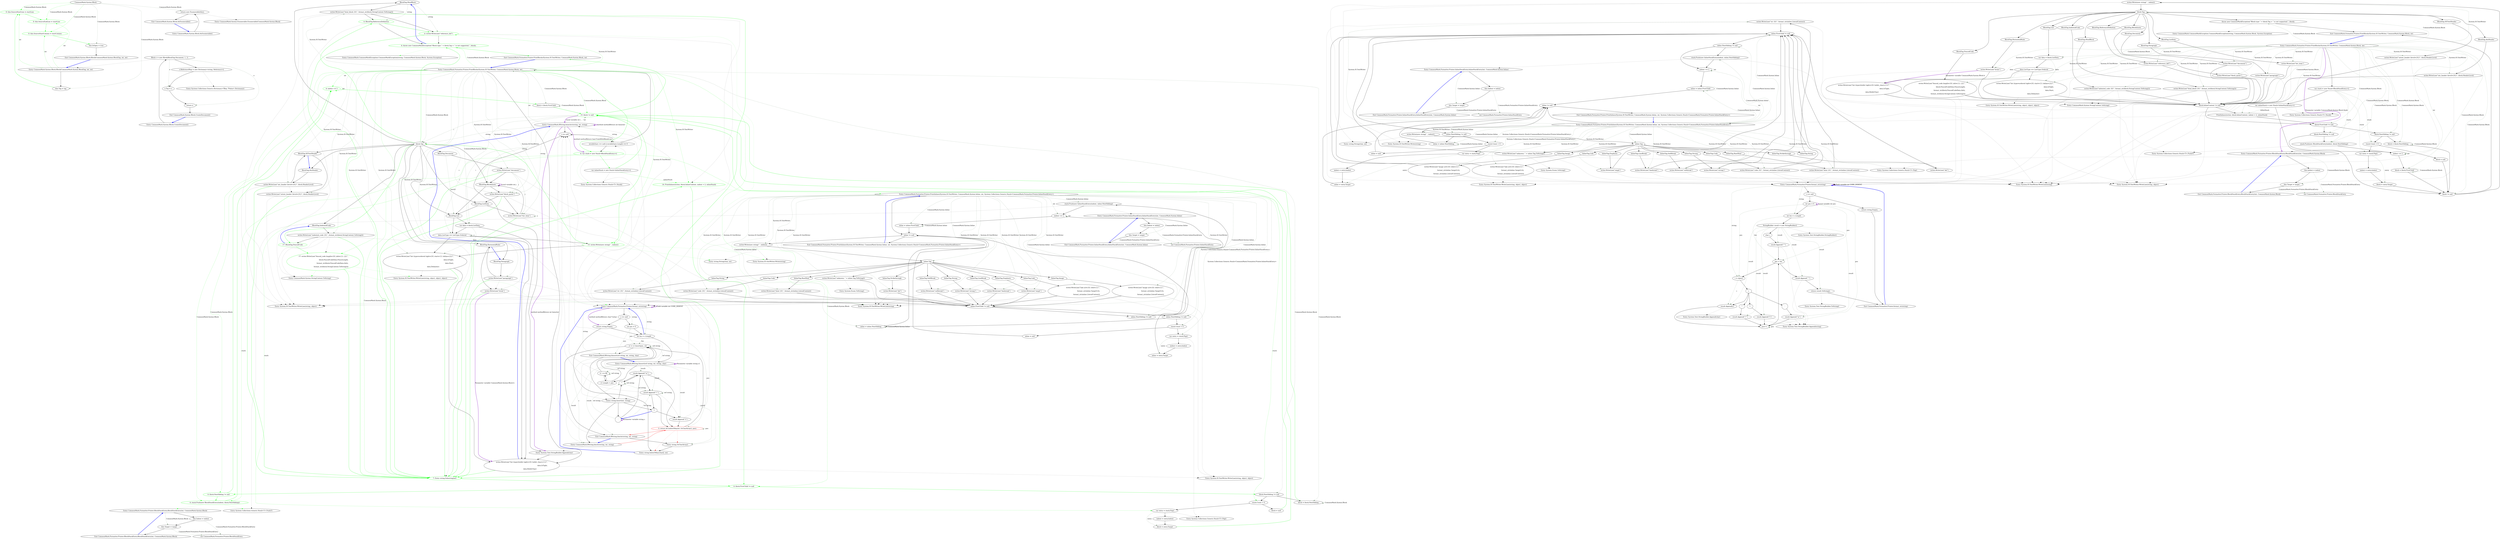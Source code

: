 digraph  {
d2 [cluster="CommonMark.Syntax.Block.Block(CommonMark.Syntax.BlockTag, int, int)", color=green, community=0, label="0: this.SourceStartLine = startLine", span="21-21"];
d18 [label="CommonMark.Syntax.Block", span=""];
d0 [cluster="CommonMark.Syntax.Block.Block(CommonMark.Syntax.BlockTag, int, int)", label="Entry CommonMark.Syntax.Block.Block(CommonMark.Syntax.BlockTag, int, int)", span="18-18"];
d1 [cluster="CommonMark.Syntax.Block.Block(CommonMark.Syntax.BlockTag, int, int)", label="this.Tag = tag", span="20-20"];
d3 [cluster="CommonMark.Syntax.Block.Block(CommonMark.Syntax.BlockTag, int, int)", color=green, community=0, label="0: this.SourceEndLine = startLine", span="22-22"];
d4 [cluster="CommonMark.Syntax.Block.Block(CommonMark.Syntax.BlockTag, int, int)", color=green, community=0, label="0: this.SourceStartColumn = startColumn", span="23-23"];
d5 [cluster="CommonMark.Syntax.Block.Block(CommonMark.Syntax.BlockTag, int, int)", label="this.IsOpen = true", span="24-24"];
d8 [cluster="CommonMark.Syntax.Block.AsEnumerable()", label="return new Enumerable(this);", span="34-34"];
d6 [cluster="CommonMark.Syntax.Block.Block(CommonMark.Syntax.BlockTag, int, int)", label="Exit CommonMark.Syntax.Block.Block(CommonMark.Syntax.BlockTag, int, int)", span="18-18"];
d12 [cluster="CommonMark.Syntax.Block.CreateDocument()", label="Block e = new Block(BlockTag.Document, 1, 1)", span="42-42"];
d7 [cluster="CommonMark.Syntax.Block.AsEnumerable()", label="Entry CommonMark.Syntax.Block.AsEnumerable()", span="32-32"];
d9 [cluster="CommonMark.Syntax.Block.AsEnumerable()", label="Exit CommonMark.Syntax.Block.AsEnumerable()", span="32-32"];
d10 [cluster="CommonMark.Syntax.Enumerable.Enumerable(CommonMark.Syntax.Block)", label="Entry CommonMark.Syntax.Enumerable.Enumerable(CommonMark.Syntax.Block)", span="9-9"];
d11 [cluster="CommonMark.Syntax.Block.CreateDocument()", label="Entry CommonMark.Syntax.Block.CreateDocument()", span="40-40"];
d13 [cluster="CommonMark.Syntax.Block.CreateDocument()", label="e.ReferenceMap = new Dictionary<string, Reference>()", span="43-43"];
d14 [cluster="CommonMark.Syntax.Block.CreateDocument()", label="e.Top = e", span="44-44"];
d15 [cluster="CommonMark.Syntax.Block.CreateDocument()", label="return e;", span="45-45"];
d16 [cluster="CommonMark.Syntax.Block.CreateDocument()", label="Exit CommonMark.Syntax.Block.CreateDocument()", span="40-40"];
d17 [cluster="System.Collections.Generic.Dictionary<TKey, TValue>.Dictionary()", label="Entry System.Collections.Generic.Dictionary<TKey, TValue>.Dictionary()", span="0-0"];
m0_55 [cluster="CommonMark.Formatter.Printer.PrintBlocks(System.IO.TextWriter, CommonMark.Syntax.Block, int)", file="BlockMethods.cs", label="BlockTag.HtmlBlock", span="113-113"];
m0_56 [cluster="CommonMark.Formatter.Printer.PrintBlocks(System.IO.TextWriter, CommonMark.Syntax.Block, int)", file="BlockMethods.cs", label="writer.WriteLine(''html_block {0}'', format_str(block.StringContent.ToString()))", span="114-114"];
m0_57 [cluster="CommonMark.Formatter.Printer.PrintBlocks(System.IO.TextWriter, CommonMark.Syntax.Block, int)", color=green, community=0, file="BlockMethods.cs", label="4: BlockTag.ReferenceDefinition", span="117-117"];
m0_58 [cluster="CommonMark.Formatter.Printer.PrintBlocks(System.IO.TextWriter, CommonMark.Syntax.Block, int)", color=green, community=0, file="BlockMethods.cs", label="4: writer.WriteLine(''reference_def'')", span="118-118"];
m0_59 [cluster="CommonMark.Formatter.Printer.PrintBlocks(System.IO.TextWriter, CommonMark.Syntax.Block, int)", color=green, community=0, file="BlockMethods.cs", label="4: throw new CommonMarkException(''Block type '' + block.Tag + '' is not supported.'', block);", span="122-122"];
m0_81 [cluster="System.IO.TextWriter.WriteLine(string, object)", file="BlockMethods.cs", label="Entry System.IO.TextWriter.WriteLine(string, object)", span="0-0"];
m0_23 [cluster="CommonMark.BString.bninchrr(string, int, string)", file="BlockMethods.cs", label="s == null", span="62-62"];
m0_76 [cluster="string.String(char, int)", file="BlockMethods.cs", label="Entry string.String(char, int)", span="0-0"];
m0_16 [cluster="CommonMark.Formatter.Printer.format_str(string)", file="BlockMethods.cs", label="result.Append(''\\\\'')", span="31-31"];
m0_87 [cluster="System.Collections.Generic.Stack<T>.Pop()", file="BlockMethods.cs", label="Entry System.Collections.Generic.Stack<T>.Pop()", span="0-0"];
m0_0 [cluster="CommonMark.Formatter.Printer.format_str(string)", file="BlockMethods.cs", label="Entry CommonMark.Formatter.Printer.format_str(string)", span="9-9"];
m0_1 [cluster="CommonMark.Formatter.Printer.format_str(string)", file="BlockMethods.cs", label="s == null", span="11-11"];
m0_3 [cluster="CommonMark.Formatter.Printer.format_str(string)", file="BlockMethods.cs", label="int pos = 0", span="14-14"];
m0_2 [cluster="CommonMark.Formatter.Printer.format_str(string)", file="BlockMethods.cs", label="return string.Empty;", span="12-12"];
m0_4 [cluster="CommonMark.Formatter.Printer.format_str(string)", file="BlockMethods.cs", label="int len = s.Length", span="15-15"];
m0_22 [cluster="CommonMark.BString.bninchrr(string, int, string)", file="BlockMethods.cs", label="Entry CommonMark.BString.bninchrr(string, int, string)", span="60-60"];
m0_125 [cluster="System.Enum.ToString()", file="BlockMethods.cs", label="Entry System.Enum.ToString()", span="0-0"];
m0_25 [cluster="CommonMark.BString.bninchrr(string, int, string)", file="BlockMethods.cs", label="invalidchars == null || invalidchars.Length == 0", span="65-65"];
m0_26 [cluster="CommonMark.Formatter.Printer.PrintBlocks(System.IO.TextWriter, CommonMark.Syntax.Block, int)", file="BlockMethods.cs", label="Entry CommonMark.Formatter.Printer.PrintBlocks(System.IO.TextWriter, CommonMark.Syntax.Block, int)", span="46-46"];
m0_29 [cluster="CommonMark.Formatter.Printer.PrintBlocks(System.IO.TextWriter, CommonMark.Syntax.Block, int)", color=green, community=0, file="BlockMethods.cs", label="15: block != null", span="51-51"];
m0_31 [cluster="CommonMark.Formatter.Printer.PrintBlocks(System.IO.TextWriter, CommonMark.Syntax.Block, int)", file="BlockMethods.cs", label="block.Tag", span="55-55"];
m0_34 [cluster="CommonMark.Formatter.Printer.PrintBlocks(System.IO.TextWriter, CommonMark.Syntax.Block, int)", file="BlockMethods.cs", label="BlockTag.BlockQuote", span="61-61"];
m0_35 [cluster="CommonMark.Formatter.Printer.PrintBlocks(System.IO.TextWriter, CommonMark.Syntax.Block, int)", file="BlockMethods.cs", label="writer.WriteLine(''block_quote'')", span="62-62"];
m0_24 [cluster="System.Text.StringBuilder.Append(char)", file="BlockMethods.cs", label="Entry System.Text.StringBuilder.Append(char)", span="0-0"];
m0_27 [cluster="CommonMark.Formatter.Printer.PrintBlocks(System.IO.TextWriter, CommonMark.Syntax.Block, int)", color=green, community=0, file="BlockMethods.cs", label="4: var stack = new Stack<BlockStackEntry>()", span="48-48"];
m0_28 [cluster="CommonMark.Formatter.Printer.PrintBlocks(System.IO.TextWriter, CommonMark.Syntax.Block, int)", file="BlockMethods.cs", label="var inlineStack = new Stack<InlineStackEntry>()", span="49-49"];
m0_30 [cluster="CommonMark.Formatter.Printer.PrintBlocks(System.IO.TextWriter, CommonMark.Syntax.Block, int)", color=green, community=0, file="BlockMethods.cs", label="15: writer.Write(new string(' ', indent))", span="53-53"];
m0_39 [cluster="CommonMark.Formatter.Printer.PrintBlocks(System.IO.TextWriter, CommonMark.Syntax.Block, int)", file="BlockMethods.cs", label="var data = block.ListData", span="70-70"];
m0_40 [cluster="CommonMark.Formatter.Printer.PrintBlocks(System.IO.TextWriter, CommonMark.Syntax.Block, int)", file="BlockMethods.cs", label="data.ListType == ListType.Ordered", span="71-71"];
m0_41 [cluster="CommonMark.Formatter.Printer.PrintBlocks(System.IO.TextWriter, CommonMark.Syntax.Block, int)", file="BlockMethods.cs", label="writer.WriteLine(''list (type=ordered tight={0} start={1} delim={2})'',\r\n                                 data.IsTight,\r\n                                 data.Start,\r\n                                 data.Delimiter)", span="73-76"];
m0_32 [cluster="CommonMark.Formatter.Printer.PrintBlocks(System.IO.TextWriter, CommonMark.Syntax.Block, int)", file="BlockMethods.cs", label="BlockTag.Document", span="57-57"];
m0_33 [cluster="CommonMark.Formatter.Printer.PrintBlocks(System.IO.TextWriter, CommonMark.Syntax.Block, int)", file="BlockMethods.cs", label="writer.WriteLine(''document'')", span="58-58"];
m0_38 [cluster="CommonMark.Formatter.Printer.PrintBlocks(System.IO.TextWriter, CommonMark.Syntax.Block, int)", file="BlockMethods.cs", label="BlockTag.List", span="69-69"];
m0_37 [cluster="CommonMark.Formatter.Printer.PrintBlocks(System.IO.TextWriter, CommonMark.Syntax.Block, int)", file="BlockMethods.cs", label="writer.WriteLine(''list_item'')", span="66-66"];
m0_36 [cluster="CommonMark.Formatter.Printer.PrintBlocks(System.IO.TextWriter, CommonMark.Syntax.Block, int)", file="BlockMethods.cs", label="BlockTag.ListItem", span="65-65"];
m0_42 [cluster="CommonMark.Formatter.Printer.PrintBlocks(System.IO.TextWriter, CommonMark.Syntax.Block, int)", file="BlockMethods.cs", label="writer.WriteLine(''list (type=bullet tight={0} bullet_char={1})'',\r\n                                 data.IsTight,\r\n                                 data.BulletChar)", span="80-82"];
m0_80 [cluster="System.IO.TextWriter.WriteLine(string, object, object)", file="BlockMethods.cs", label="Entry System.IO.TextWriter.WriteLine(string, object, object)", span="0-0"];
m0_51 [cluster="CommonMark.Formatter.Printer.PrintBlocks(System.IO.TextWriter, CommonMark.Syntax.Block, int)", file="BlockMethods.cs", label="BlockTag.IndentedCode", span="102-102"];
m0_52 [cluster="CommonMark.Formatter.Printer.PrintBlocks(System.IO.TextWriter, CommonMark.Syntax.Block, int)", file="BlockMethods.cs", label="writer.WriteLine(''indented_code {0}'', format_str(block.StringContent.ToString()))", span="103-103"];
m0_53 [cluster="CommonMark.Formatter.Printer.PrintBlocks(System.IO.TextWriter, CommonMark.Syntax.Block, int)", color=green, community=0, file="BlockMethods.cs", label="17: BlockTag.FencedCode", span="106-106"];
m0_47 [cluster="CommonMark.Formatter.Printer.PrintBlocks(System.IO.TextWriter, CommonMark.Syntax.Block, int)", file="BlockMethods.cs", label="BlockTag.Paragraph", span="94-94"];
m0_48 [cluster="CommonMark.Formatter.Printer.PrintBlocks(System.IO.TextWriter, CommonMark.Syntax.Block, int)", file="BlockMethods.cs", label="writer.WriteLine(''paragraph'')", span="95-95"];
m0_49 [cluster="CommonMark.Formatter.Printer.PrintBlocks(System.IO.TextWriter, CommonMark.Syntax.Block, int)", file="BlockMethods.cs", label="BlockTag.HorizontalRuler", span="98-98"];
m0_61 [cluster="CommonMark.Formatter.Printer.PrintBlocks(System.IO.TextWriter, CommonMark.Syntax.Block, int)", color=green, community=0, file="BlockMethods.cs", label="14: PrintInlines(writer, block.InlineContent, indent + 2, inlineStack)", span="127-127"];
m0_11 [cluster="CommonMark.Formatter.Printer.format_str(string)", file="BlockMethods.cs", label="'\n'", span="24-24"];
m0_12 [cluster="CommonMark.Formatter.Printer.format_str(string)", file="BlockMethods.cs", label="result.Append(''\\n'')", span="25-25"];
m0_13 [cluster="CommonMark.Formatter.Printer.format_str(string)", file="BlockMethods.cs", label="''''", span="27-27"];
m0_14 [cluster="CommonMark.Formatter.Printer.format_str(string)", file="BlockMethods.cs", label="result.Append(''\\\'''')", span="28-28"];
m0_15 [cluster="CommonMark.Formatter.Printer.format_str(string)", file="BlockMethods.cs", label="'\\'", span="30-30"];
m0_50 [cluster="CommonMark.Formatter.Printer.PrintBlocks(System.IO.TextWriter, CommonMark.Syntax.Block, int)", file="BlockMethods.cs", label="writer.WriteLine(''hrule'')", span="99-99"];
m0_83 [cluster="CommonMark.CommonMarkException.CommonMarkException(string, CommonMark.Syntax.Block, System.Exception)", file="BlockMethods.cs", label="Entry CommonMark.CommonMarkException.CommonMarkException(string, CommonMark.Syntax.Block, System.Exception)", span="51-51"];
m0_82 [cluster="CommonMark.Syntax.StringContent.ToString()", file="BlockMethods.cs", label="Entry CommonMark.Syntax.StringContent.ToString()", span="58-58"];
m0_9 [cluster="CommonMark.BString.binsert(ref string, int, string, char)", file="BlockMethods.cs", label="Exit CommonMark.BString.binsert(ref string, int, string, char)", span="29-29"];
m0_20 [cluster="string.ToCharArray()", file="BlockMethods.cs", label="Entry string.ToCharArray()", span="0-0"];
m0_5 [cluster="CommonMark.BString.binsert(ref string, int, string, char)", file="BlockMethods.cs", label="Entry CommonMark.BString.binsert(ref string, int, string, char)", span="29-29"];
m0_8 [cluster="CommonMark.BString.binsert(ref string, int, string, char)", file="BlockMethods.cs", label="s1 = s1.Insert(pos, s2)", span="33-33"];
m0_10 [cluster="string.Insert(int, string)", file="BlockMethods.cs", label="Entry string.Insert(int, string)", span="0-0"];
m0_17 [cluster="CommonMark.BString.binchr(string, int, string)", file="BlockMethods.cs", label="Entry CommonMark.BString.binchr(string, int, string)", span="49-49"];
m0_19 [cluster="CommonMark.BString.binchr(string, int, string)", file="BlockMethods.cs", label="Exit CommonMark.BString.binchr(string, int, string)", span="49-49"];
m0_18 [cluster="CommonMark.BString.binchr(string, int, string)", color=red, community=0, file="BlockMethods.cs", label="3: return b0.IndexOfAny(b1.ToCharArray(), pos);", span="51-51"];
m0_6 [cluster="CommonMark.BString.binsert(ref string, int, string, char)", file="BlockMethods.cs", label="s1.Length < pos", span="31-31"];
m0_7 [cluster="CommonMark.BString.binsert(ref string, int, string, char)", file="BlockMethods.cs", label="s1 += fill", span="32-32"];
m0_21 [cluster="string.IndexOfAny(char[], int)", file="BlockMethods.cs", label="Entry string.IndexOfAny(char[], int)", span="0-0"];
m0_78 [cluster="System.IO.TextWriter.WriteLine(string)", file="BlockMethods.cs", label="Entry System.IO.TextWriter.WriteLine(string)", span="0-0"];
m0_114 [cluster="CommonMark.Formatter.Printer.PrintInlines(System.IO.TextWriter, CommonMark.Syntax.Inline, int, System.Collections.Generic.Stack<CommonMark.Formatter.Printer.InlineStackEntry>)", file="BlockMethods.cs", label="stack.Push(new InlineStackEntry(indent, inline.NextSibling))", span="215-215"];
m0_84 [cluster="CommonMark.Formatter.Printer.PrintInlines(System.IO.TextWriter, CommonMark.Syntax.Inline, int, System.Collections.Generic.Stack<CommonMark.Formatter.Printer.InlineStackEntry>)", file="BlockMethods.cs", label="Entry CommonMark.Formatter.Printer.PrintInlines(System.IO.TextWriter, CommonMark.Syntax.Inline, int, System.Collections.Generic.Stack<CommonMark.Formatter.Printer.InlineStackEntry>)", span="155-155"];
m0_89 [cluster="CommonMark.Formatter.Printer.PrintInlines(System.IO.TextWriter, CommonMark.Syntax.Inline, int, System.Collections.Generic.Stack<CommonMark.Formatter.Printer.InlineStackEntry>)", file="BlockMethods.cs", label="writer.Write(new string(' ', indent))", span="159-159"];
m0_92 [cluster="CommonMark.Formatter.Printer.PrintInlines(System.IO.TextWriter, CommonMark.Syntax.Inline, int, System.Collections.Generic.Stack<CommonMark.Formatter.Printer.InlineStackEntry>)", file="BlockMethods.cs", label="writer.WriteLine(''str {0}'', format_str(inline.LiteralContent))", span="164-164"];
m0_98 [cluster="CommonMark.Formatter.Printer.PrintInlines(System.IO.TextWriter, CommonMark.Syntax.Inline, int, System.Collections.Generic.Stack<CommonMark.Formatter.Printer.InlineStackEntry>)", file="BlockMethods.cs", label="writer.WriteLine(''code {0}'', format_str(inline.LiteralContent))", span="176-176"];
m0_100 [cluster="CommonMark.Formatter.Printer.PrintInlines(System.IO.TextWriter, CommonMark.Syntax.Inline, int, System.Collections.Generic.Stack<CommonMark.Formatter.Printer.InlineStackEntry>)", file="BlockMethods.cs", label="writer.WriteLine(''html {0}'', format_str(inline.LiteralContent))", span="180-180"];
m0_102 [cluster="CommonMark.Formatter.Printer.PrintInlines(System.IO.TextWriter, CommonMark.Syntax.Inline, int, System.Collections.Generic.Stack<CommonMark.Formatter.Printer.InlineStackEntry>)", file="BlockMethods.cs", label="writer.WriteLine(''link url={0} title={1}'',\r\n                               format_str(inline.TargetUrl),\r\n                               format_str(inline.LiteralContent))", span="184-186"];
m0_104 [cluster="CommonMark.Formatter.Printer.PrintInlines(System.IO.TextWriter, CommonMark.Syntax.Inline, int, System.Collections.Generic.Stack<CommonMark.Formatter.Printer.InlineStackEntry>)", file="BlockMethods.cs", label="writer.WriteLine(''image url={0} title={1}'',\r\n                               format_str(inline.TargetUrl),\r\n                               format_str(inline.LiteralContent))", span="190-192"];
m0_94 [cluster="CommonMark.Formatter.Printer.PrintInlines(System.IO.TextWriter, CommonMark.Syntax.Inline, int, System.Collections.Generic.Stack<CommonMark.Formatter.Printer.InlineStackEntry>)", file="BlockMethods.cs", label="writer.WriteLine(''linebreak'')", span="168-168"];
m0_96 [cluster="CommonMark.Formatter.Printer.PrintInlines(System.IO.TextWriter, CommonMark.Syntax.Inline, int, System.Collections.Generic.Stack<CommonMark.Formatter.Printer.InlineStackEntry>)", file="BlockMethods.cs", label="writer.WriteLine(''softbreak'')", span="172-172"];
m0_106 [cluster="CommonMark.Formatter.Printer.PrintInlines(System.IO.TextWriter, CommonMark.Syntax.Inline, int, System.Collections.Generic.Stack<CommonMark.Formatter.Printer.InlineStackEntry>)", file="BlockMethods.cs", label="writer.WriteLine(''strong'')", span="196-196"];
m0_108 [cluster="CommonMark.Formatter.Printer.PrintInlines(System.IO.TextWriter, CommonMark.Syntax.Inline, int, System.Collections.Generic.Stack<CommonMark.Formatter.Printer.InlineStackEntry>)", file="BlockMethods.cs", label="writer.WriteLine(''emph'')", span="200-200"];
m0_110 [cluster="CommonMark.Formatter.Printer.PrintInlines(System.IO.TextWriter, CommonMark.Syntax.Inline, int, System.Collections.Generic.Stack<CommonMark.Formatter.Printer.InlineStackEntry>)", file="BlockMethods.cs", label="writer.WriteLine(''del'')", span="204-204"];
m0_111 [cluster="CommonMark.Formatter.Printer.PrintInlines(System.IO.TextWriter, CommonMark.Syntax.Inline, int, System.Collections.Generic.Stack<CommonMark.Formatter.Printer.InlineStackEntry>)", file="BlockMethods.cs", label="writer.WriteLine(''unknown: '' + inline.Tag.ToString())", span="208-208"];
m0_124 [cluster="CommonMark.Formatter.Printer.PrintInlines(System.IO.TextWriter, CommonMark.Syntax.Inline, int, System.Collections.Generic.Stack<CommonMark.Formatter.Printer.InlineStackEntry>)", file="BlockMethods.cs", label="Exit CommonMark.Formatter.Printer.PrintInlines(System.IO.TextWriter, CommonMark.Syntax.Inline, int, System.Collections.Generic.Stack<CommonMark.Formatter.Printer.InlineStackEntry>)", span="155-155"];
m0_88 [cluster="CommonMark.Formatter.Printer.PrintInlines(System.IO.TextWriter, CommonMark.Syntax.Inline, int, System.Collections.Generic.Stack<CommonMark.Formatter.Printer.InlineStackEntry>)", file="BlockMethods.cs", label="inline != null", span="157-157"];
m0_90 [cluster="CommonMark.Formatter.Printer.PrintInlines(System.IO.TextWriter, CommonMark.Syntax.Inline, int, System.Collections.Generic.Stack<CommonMark.Formatter.Printer.InlineStackEntry>)", file="BlockMethods.cs", label="inline.Tag", span="161-161"];
m0_112 [cluster="CommonMark.Formatter.Printer.PrintInlines(System.IO.TextWriter, CommonMark.Syntax.Inline, int, System.Collections.Generic.Stack<CommonMark.Formatter.Printer.InlineStackEntry>)", file="BlockMethods.cs", label="inline.FirstChild != null", span="212-212"];
m0_113 [cluster="CommonMark.Formatter.Printer.PrintInlines(System.IO.TextWriter, CommonMark.Syntax.Inline, int, System.Collections.Generic.Stack<CommonMark.Formatter.Printer.InlineStackEntry>)", file="BlockMethods.cs", label="inline.NextSibling != null", span="214-214"];
m0_115 [cluster="CommonMark.Formatter.Printer.PrintInlines(System.IO.TextWriter, CommonMark.Syntax.Inline, int, System.Collections.Generic.Stack<CommonMark.Formatter.Printer.InlineStackEntry>)", file="BlockMethods.cs", label="indent += 2", span="217-217"];
m0_116 [cluster="CommonMark.Formatter.Printer.PrintInlines(System.IO.TextWriter, CommonMark.Syntax.Inline, int, System.Collections.Generic.Stack<CommonMark.Formatter.Printer.InlineStackEntry>)", file="BlockMethods.cs", label="inline = inline.FirstChild", span="218-218"];
m0_117 [cluster="CommonMark.Formatter.Printer.PrintInlines(System.IO.TextWriter, CommonMark.Syntax.Inline, int, System.Collections.Generic.Stack<CommonMark.Formatter.Printer.InlineStackEntry>)", file="BlockMethods.cs", label="inline.NextSibling != null", span="220-220"];
m0_118 [cluster="CommonMark.Formatter.Printer.PrintInlines(System.IO.TextWriter, CommonMark.Syntax.Inline, int, System.Collections.Generic.Stack<CommonMark.Formatter.Printer.InlineStackEntry>)", file="BlockMethods.cs", label="inline = inline.NextSibling", span="222-222"];
m0_119 [cluster="CommonMark.Formatter.Printer.PrintInlines(System.IO.TextWriter, CommonMark.Syntax.Inline, int, System.Collections.Generic.Stack<CommonMark.Formatter.Printer.InlineStackEntry>)", file="BlockMethods.cs", label="stack.Count > 0", span="224-224"];
m0_120 [cluster="CommonMark.Formatter.Printer.PrintInlines(System.IO.TextWriter, CommonMark.Syntax.Inline, int, System.Collections.Generic.Stack<CommonMark.Formatter.Printer.InlineStackEntry>)", file="BlockMethods.cs", label="var entry = stack.Pop()", span="226-226"];
m0_91 [cluster="CommonMark.Formatter.Printer.PrintInlines(System.IO.TextWriter, CommonMark.Syntax.Inline, int, System.Collections.Generic.Stack<CommonMark.Formatter.Printer.InlineStackEntry>)", file="BlockMethods.cs", label="InlineTag.String", span="163-163"];
m0_97 [cluster="CommonMark.Formatter.Printer.PrintInlines(System.IO.TextWriter, CommonMark.Syntax.Inline, int, System.Collections.Generic.Stack<CommonMark.Formatter.Printer.InlineStackEntry>)", file="BlockMethods.cs", label="InlineTag.Code", span="175-175"];
m0_99 [cluster="CommonMark.Formatter.Printer.PrintInlines(System.IO.TextWriter, CommonMark.Syntax.Inline, int, System.Collections.Generic.Stack<CommonMark.Formatter.Printer.InlineStackEntry>)", file="BlockMethods.cs", label="InlineTag.RawHtml", span="179-179"];
m0_101 [cluster="CommonMark.Formatter.Printer.PrintInlines(System.IO.TextWriter, CommonMark.Syntax.Inline, int, System.Collections.Generic.Stack<CommonMark.Formatter.Printer.InlineStackEntry>)", file="BlockMethods.cs", label="InlineTag.Link", span="183-183"];
m0_103 [cluster="CommonMark.Formatter.Printer.PrintInlines(System.IO.TextWriter, CommonMark.Syntax.Inline, int, System.Collections.Generic.Stack<CommonMark.Formatter.Printer.InlineStackEntry>)", file="BlockMethods.cs", label="InlineTag.Image", span="189-189"];
m0_93 [cluster="CommonMark.Formatter.Printer.PrintInlines(System.IO.TextWriter, CommonMark.Syntax.Inline, int, System.Collections.Generic.Stack<CommonMark.Formatter.Printer.InlineStackEntry>)", file="BlockMethods.cs", label="InlineTag.LineBreak", span="167-167"];
m0_95 [cluster="CommonMark.Formatter.Printer.PrintInlines(System.IO.TextWriter, CommonMark.Syntax.Inline, int, System.Collections.Generic.Stack<CommonMark.Formatter.Printer.InlineStackEntry>)", file="BlockMethods.cs", label="InlineTag.SoftBreak", span="171-171"];
m0_105 [cluster="CommonMark.Formatter.Printer.PrintInlines(System.IO.TextWriter, CommonMark.Syntax.Inline, int, System.Collections.Generic.Stack<CommonMark.Formatter.Printer.InlineStackEntry>)", file="BlockMethods.cs", label="InlineTag.Strong", span="195-195"];
m0_107 [cluster="CommonMark.Formatter.Printer.PrintInlines(System.IO.TextWriter, CommonMark.Syntax.Inline, int, System.Collections.Generic.Stack<CommonMark.Formatter.Printer.InlineStackEntry>)", file="BlockMethods.cs", label="InlineTag.Emphasis", span="199-199"];
m0_109 [cluster="CommonMark.Formatter.Printer.PrintInlines(System.IO.TextWriter, CommonMark.Syntax.Inline, int, System.Collections.Generic.Stack<CommonMark.Formatter.Printer.InlineStackEntry>)", file="BlockMethods.cs", label="InlineTag.Strikethrough", span="203-203"];
m0_123 [cluster="CommonMark.Formatter.Printer.PrintInlines(System.IO.TextWriter, CommonMark.Syntax.Inline, int, System.Collections.Generic.Stack<CommonMark.Formatter.Printer.InlineStackEntry>)", file="BlockMethods.cs", label="inline = null", span="232-232"];
m0_122 [cluster="CommonMark.Formatter.Printer.PrintInlines(System.IO.TextWriter, CommonMark.Syntax.Inline, int, System.Collections.Generic.Stack<CommonMark.Formatter.Printer.InlineStackEntry>)", file="BlockMethods.cs", label="inline = entry.Target", span="228-228"];
m0_121 [cluster="CommonMark.Formatter.Printer.PrintInlines(System.IO.TextWriter, CommonMark.Syntax.Inline, int, System.Collections.Generic.Stack<CommonMark.Formatter.Printer.InlineStackEntry>)", file="BlockMethods.cs", label="indent = entry.Indent", span="227-227"];
m0_46 [cluster="CommonMark.Formatter.Printer.PrintBlocks(System.IO.TextWriter, CommonMark.Syntax.Block, int)", file="BlockMethods.cs", label="writer.WriteLine(''setext_header (level={0})'', block.HeaderLevel)", span="91-91"];
m0_43 [cluster="CommonMark.Formatter.Printer.PrintBlocks(System.IO.TextWriter, CommonMark.Syntax.Block, int)", file="BlockMethods.cs", label="BlockTag.AtxHeader", span="86-86"];
m0_44 [cluster="CommonMark.Formatter.Printer.PrintBlocks(System.IO.TextWriter, CommonMark.Syntax.Block, int)", file="BlockMethods.cs", label="writer.WriteLine(''atx_header (level={0})'', block.HeaderLevel)", span="87-87"];
m0_45 [cluster="CommonMark.Formatter.Printer.PrintBlocks(System.IO.TextWriter, CommonMark.Syntax.Block, int)", file="BlockMethods.cs", label="BlockTag.SETextHeader", span="90-90"];
m0_54 [cluster="CommonMark.Formatter.Printer.PrintBlocks(System.IO.TextWriter, CommonMark.Syntax.Block, int)", color=green, community=0, file="BlockMethods.cs", label="17: writer.WriteLine(''fenced_code length={0} info={1} {2}'',\r\n                               block.FencedCodeData.FenceLength,\r\n                               format_str(block.FencedCodeData.Info),\r\n                               format_str(block.StringContent.ToString()))", span="107-110"];
m0_64 [cluster="CommonMark.Formatter.Printer.PrintBlocks(System.IO.TextWriter, CommonMark.Syntax.Block, int)", color=green, community=0, file="BlockMethods.cs", label="4: stack.Push(new BlockStackEntry(indent, block.NextSibling))", span="133-133"];
m0_69 [cluster="CommonMark.Formatter.Printer.PrintBlocks(System.IO.TextWriter, CommonMark.Syntax.Block, int)", file="BlockMethods.cs", label="stack.Count > 0", span="142-142"];
m0_70 [cluster="CommonMark.Formatter.Printer.PrintBlocks(System.IO.TextWriter, CommonMark.Syntax.Block, int)", file="BlockMethods.cs", label="var entry = stack.Pop()", span="144-144"];
m0_66 [cluster="CommonMark.Formatter.Printer.PrintBlocks(System.IO.TextWriter, CommonMark.Syntax.Block, int)", file="BlockMethods.cs", label="block = block.FirstChild", span="136-136"];
m0_68 [cluster="CommonMark.Formatter.Printer.PrintBlocks(System.IO.TextWriter, CommonMark.Syntax.Block, int)", file="BlockMethods.cs", label="block = block.NextSibling", span="140-140"];
m0_73 [cluster="CommonMark.Formatter.Printer.PrintBlocks(System.IO.TextWriter, CommonMark.Syntax.Block, int)", file="BlockMethods.cs", label="block = null", span="150-150"];
m0_72 [cluster="CommonMark.Formatter.Printer.PrintBlocks(System.IO.TextWriter, CommonMark.Syntax.Block, int)", file="BlockMethods.cs", label="block = entry.Target", span="146-146"];
m0_60 [cluster="string.Substring(int)", color=green, community=0, file="BlockMethods.cs", label="7: Entry string.Substring(int)", span="0-0"];
m0_62 [cluster="CommonMark.Formatter.Printer.PrintBlocks(System.IO.TextWriter, CommonMark.Syntax.Block, int)", color=green, community=0, file="BlockMethods.cs", label="4: block.FirstChild != null", span="130-130"];
m0_63 [cluster="CommonMark.Formatter.Printer.PrintBlocks(System.IO.TextWriter, CommonMark.Syntax.Block, int)", color=green, community=0, file="BlockMethods.cs", label="4: block.NextSibling != null", span="132-132"];
m0_67 [cluster="CommonMark.Formatter.Printer.PrintBlocks(System.IO.TextWriter, CommonMark.Syntax.Block, int)", file="BlockMethods.cs", label="block.NextSibling != null", span="138-138"];
m0_65 [cluster="CommonMark.Formatter.Printer.PrintBlocks(System.IO.TextWriter, CommonMark.Syntax.Block, int)", color=green, community=0, file="BlockMethods.cs", label="4: indent += 2", span="135-135"];
m0_71 [cluster="CommonMark.Formatter.Printer.PrintBlocks(System.IO.TextWriter, CommonMark.Syntax.Block, int)", file="BlockMethods.cs", label="indent = entry.Indent", span="145-145"];
m0_74 [cluster="CommonMark.Formatter.Printer.PrintBlocks(System.IO.TextWriter, CommonMark.Syntax.Block, int)", file="BlockMethods.cs", label="Exit CommonMark.Formatter.Printer.PrintBlocks(System.IO.TextWriter, CommonMark.Syntax.Block, int)", span="46-46"];
m0_75 [cluster="System.Collections.Generic.Stack<T>.Stack()", file="BlockMethods.cs", label="Entry System.Collections.Generic.Stack<T>.Stack()", span="0-0"];
m0_77 [cluster="System.IO.TextWriter.Write(string)", file="BlockMethods.cs", label="Entry System.IO.TextWriter.Write(string)", span="0-0"];
m0_129 [cluster="CommonMark.Formatter.Printer.BlockStackEntry.BlockStackEntry(int, CommonMark.Syntax.Block)", file="BlockMethods.cs", label="Exit CommonMark.Formatter.Printer.BlockStackEntry.BlockStackEntry(int, CommonMark.Syntax.Block)", span="241-241"];
m0_85 [cluster="CommonMark.Formatter.Printer.BlockStackEntry.BlockStackEntry(int, CommonMark.Syntax.Block)", file="BlockMethods.cs", label="Entry CommonMark.Formatter.Printer.BlockStackEntry.BlockStackEntry(int, CommonMark.Syntax.Block)", span="241-241"];
m0_127 [cluster="CommonMark.Formatter.Printer.BlockStackEntry.BlockStackEntry(int, CommonMark.Syntax.Block)", file="BlockMethods.cs", label="this.Indent = indent", span="243-243"];
m0_128 [cluster="CommonMark.Formatter.Printer.BlockStackEntry.BlockStackEntry(int, CommonMark.Syntax.Block)", file="BlockMethods.cs", label="this.Target = target", span="244-244"];
m0_86 [cluster="System.Collections.Generic.Stack<T>.Push(T)", file="BlockMethods.cs", label="Entry System.Collections.Generic.Stack<T>.Push(T)", span="0-0"];
m0_132 [cluster="CommonMark.Formatter.Printer.InlineStackEntry.InlineStackEntry(int, CommonMark.Syntax.Inline)", file="BlockMethods.cs", label="Exit CommonMark.Formatter.Printer.InlineStackEntry.InlineStackEntry(int, CommonMark.Syntax.Inline)", span="251-251"];
m0_126 [cluster="CommonMark.Formatter.Printer.InlineStackEntry.InlineStackEntry(int, CommonMark.Syntax.Inline)", file="BlockMethods.cs", label="Entry CommonMark.Formatter.Printer.InlineStackEntry.InlineStackEntry(int, CommonMark.Syntax.Inline)", span="251-251"];
m0_130 [cluster="CommonMark.Formatter.Printer.InlineStackEntry.InlineStackEntry(int, CommonMark.Syntax.Inline)", file="BlockMethods.cs", label="this.Indent = indent", span="253-253"];
m0_131 [cluster="CommonMark.Formatter.Printer.InlineStackEntry.InlineStackEntry(int, CommonMark.Syntax.Inline)", file="BlockMethods.cs", label="this.Target = target", span="254-254"];
m0_79 [cluster="System.IO.TextWriter.WriteLine(string, object, object, object)", file="BlockMethods.cs", label="Entry System.IO.TextWriter.WriteLine(string, object, object, object)", span="0-0"];
m0_133 [file="BlockMethods.cs", label="out CommonMark.Formatter.Printer.BlockStackEntry", span=""];
m0_134 [file="BlockMethods.cs", label="out CommonMark.Formatter.Printer.InlineStackEntry", span=""];
m4_81 [cluster="System.IO.TextWriter.WriteLine(string, object)", file="Utilities.cs", label="Entry System.IO.TextWriter.WriteLine(string, object)", span="0-0"];
m4_23 [cluster="System.Text.StringBuilder.Append(string)", file="Utilities.cs", label="Entry System.Text.StringBuilder.Append(string)", span="0-0"];
m4_76 [cluster="string.String(char, int)", file="Utilities.cs", label="Entry string.String(char, int)", span="0-0"];
m4_87 [cluster="System.Collections.Generic.Stack<T>.Pop()", file="Utilities.cs", label="Entry System.Collections.Generic.Stack<T>.Pop()", span="0-0"];
m4_22 [cluster="System.Text.StringBuilder.StringBuilder()", file="Utilities.cs", label="Entry System.Text.StringBuilder.StringBuilder()", span="0-0"];
m4_125 [cluster="System.Enum.ToString()", file="Utilities.cs", label="Entry System.Enum.ToString()", span="0-0"];
m4_25 [cluster="System.Text.StringBuilder.ToString()", file="Utilities.cs", label="Entry System.Text.StringBuilder.ToString()", span="0-0"];
m4_80 [cluster="System.IO.TextWriter.WriteLine(string, object, object)", file="Utilities.cs", label="Entry System.IO.TextWriter.WriteLine(string, object, object)", span="0-0"];
m4_24 [cluster="System.Text.StringBuilder.Append(char)", file="Utilities.cs", label="Entry System.Text.StringBuilder.Append(char)", span="0-0"];
m4_83 [cluster="CommonMark.CommonMarkException.CommonMarkException(string, CommonMark.Syntax.Block, System.Exception)", file="Utilities.cs", label="Entry CommonMark.CommonMarkException.CommonMarkException(string, CommonMark.Syntax.Block, System.Exception)", span="51-51"];
m4_82 [cluster="CommonMark.Syntax.StringContent.ToString()", file="Utilities.cs", label="Entry CommonMark.Syntax.StringContent.ToString()", span="58-58"];
m4_0 [cluster="CommonMark.Formatter.Printer.format_str(string)", file="Utilities.cs", label="Entry CommonMark.Formatter.Printer.format_str(string)", span="9-9"];
m4_1 [cluster="CommonMark.Formatter.Printer.format_str(string)", file="Utilities.cs", label="s == null", span="11-11"];
m4_4 [cluster="CommonMark.Formatter.Printer.format_str(string)", file="Utilities.cs", label="int len = s.Length", span="15-15"];
m4_9 [cluster="CommonMark.Formatter.Printer.format_str(string)", file="Utilities.cs", label="c = s[pos]", span="21-21"];
m4_2 [cluster="CommonMark.Formatter.Printer.format_str(string)", file="Utilities.cs", label="return string.Empty;", span="12-12"];
m4_3 [cluster="CommonMark.Formatter.Printer.format_str(string)", file="Utilities.cs", label="int pos = 0", span="14-14"];
m4_8 [cluster="CommonMark.Formatter.Printer.format_str(string)", file="Utilities.cs", label="pos < len", span="19-19"];
m4_18 [cluster="CommonMark.Formatter.Printer.format_str(string)", file="Utilities.cs", label="pos++", span="37-37"];
m4_5 [cluster="CommonMark.Formatter.Printer.format_str(string)", file="Utilities.cs", label="StringBuilder result = new StringBuilder()", span="16-16"];
m4_6 [cluster="CommonMark.Formatter.Printer.format_str(string)", file="Utilities.cs", label="char c", span="17-17"];
m4_7 [cluster="CommonMark.Formatter.Printer.format_str(string)", file="Utilities.cs", label="result.Append(''\'''')", span="18-18"];
m4_12 [cluster="CommonMark.Formatter.Printer.format_str(string)", file="Utilities.cs", label="result.Append(''\\n'')", span="25-25"];
m4_14 [cluster="CommonMark.Formatter.Printer.format_str(string)", file="Utilities.cs", label="result.Append(''\\\'''')", span="28-28"];
m4_16 [cluster="CommonMark.Formatter.Printer.format_str(string)", file="Utilities.cs", label="result.Append(''\\\\'')", span="31-31"];
m4_17 [cluster="CommonMark.Formatter.Printer.format_str(string)", file="Utilities.cs", label="result.Append(c)", span="34-34"];
m4_19 [cluster="CommonMark.Formatter.Printer.format_str(string)", file="Utilities.cs", label="result.Append(''\'''')", span="39-39"];
m4_20 [cluster="CommonMark.Formatter.Printer.format_str(string)", file="Utilities.cs", label="return result.ToString();", span="40-40"];
m4_10 [cluster="CommonMark.Formatter.Printer.format_str(string)", file="Utilities.cs", label=c, span="22-22"];
m4_11 [cluster="CommonMark.Formatter.Printer.format_str(string)", file="Utilities.cs", label="'\n'", span="24-24"];
m4_13 [cluster="CommonMark.Formatter.Printer.format_str(string)", file="Utilities.cs", label="''''", span="27-27"];
m4_15 [cluster="CommonMark.Formatter.Printer.format_str(string)", file="Utilities.cs", label="'\\'", span="30-30"];
m4_21 [cluster="CommonMark.Formatter.Printer.format_str(string)", file="Utilities.cs", label="Exit CommonMark.Formatter.Printer.format_str(string)", span="9-9"];
m4_78 [cluster="System.IO.TextWriter.WriteLine(string)", file="Utilities.cs", label="Entry System.IO.TextWriter.WriteLine(string)", span="0-0"];
m4_124 [cluster="CommonMark.Formatter.Printer.PrintInlines(System.IO.TextWriter, CommonMark.Syntax.Inline, int, System.Collections.Generic.Stack<CommonMark.Formatter.Printer.InlineStackEntry>)", file="Utilities.cs", label="Exit CommonMark.Formatter.Printer.PrintInlines(System.IO.TextWriter, CommonMark.Syntax.Inline, int, System.Collections.Generic.Stack<CommonMark.Formatter.Printer.InlineStackEntry>)", span="155-155"];
m4_84 [cluster="CommonMark.Formatter.Printer.PrintInlines(System.IO.TextWriter, CommonMark.Syntax.Inline, int, System.Collections.Generic.Stack<CommonMark.Formatter.Printer.InlineStackEntry>)", file="Utilities.cs", label="Entry CommonMark.Formatter.Printer.PrintInlines(System.IO.TextWriter, CommonMark.Syntax.Inline, int, System.Collections.Generic.Stack<CommonMark.Formatter.Printer.InlineStackEntry>)", span="155-155"];
m4_88 [cluster="CommonMark.Formatter.Printer.PrintInlines(System.IO.TextWriter, CommonMark.Syntax.Inline, int, System.Collections.Generic.Stack<CommonMark.Formatter.Printer.InlineStackEntry>)", file="Utilities.cs", label="inline != null", span="157-157"];
m4_89 [cluster="CommonMark.Formatter.Printer.PrintInlines(System.IO.TextWriter, CommonMark.Syntax.Inline, int, System.Collections.Generic.Stack<CommonMark.Formatter.Printer.InlineStackEntry>)", file="Utilities.cs", label="writer.Write(new string(' ', indent))", span="159-159"];
m4_90 [cluster="CommonMark.Formatter.Printer.PrintInlines(System.IO.TextWriter, CommonMark.Syntax.Inline, int, System.Collections.Generic.Stack<CommonMark.Formatter.Printer.InlineStackEntry>)", file="Utilities.cs", label="inline.Tag", span="161-161"];
m4_92 [cluster="CommonMark.Formatter.Printer.PrintInlines(System.IO.TextWriter, CommonMark.Syntax.Inline, int, System.Collections.Generic.Stack<CommonMark.Formatter.Printer.InlineStackEntry>)", file="Utilities.cs", label="writer.WriteLine(''str {0}'', format_str(inline.LiteralContent))", span="164-164"];
m4_94 [cluster="CommonMark.Formatter.Printer.PrintInlines(System.IO.TextWriter, CommonMark.Syntax.Inline, int, System.Collections.Generic.Stack<CommonMark.Formatter.Printer.InlineStackEntry>)", file="Utilities.cs", label="writer.WriteLine(''linebreak'')", span="168-168"];
m4_96 [cluster="CommonMark.Formatter.Printer.PrintInlines(System.IO.TextWriter, CommonMark.Syntax.Inline, int, System.Collections.Generic.Stack<CommonMark.Formatter.Printer.InlineStackEntry>)", file="Utilities.cs", label="writer.WriteLine(''softbreak'')", span="172-172"];
m4_98 [cluster="CommonMark.Formatter.Printer.PrintInlines(System.IO.TextWriter, CommonMark.Syntax.Inline, int, System.Collections.Generic.Stack<CommonMark.Formatter.Printer.InlineStackEntry>)", file="Utilities.cs", label="writer.WriteLine(''code {0}'', format_str(inline.LiteralContent))", span="176-176"];
m4_100 [cluster="CommonMark.Formatter.Printer.PrintInlines(System.IO.TextWriter, CommonMark.Syntax.Inline, int, System.Collections.Generic.Stack<CommonMark.Formatter.Printer.InlineStackEntry>)", file="Utilities.cs", label="writer.WriteLine(''html {0}'', format_str(inline.LiteralContent))", span="180-180"];
m4_102 [cluster="CommonMark.Formatter.Printer.PrintInlines(System.IO.TextWriter, CommonMark.Syntax.Inline, int, System.Collections.Generic.Stack<CommonMark.Formatter.Printer.InlineStackEntry>)", file="Utilities.cs", label="writer.WriteLine(''link url={0} title={1}'',\r\n                               format_str(inline.TargetUrl),\r\n                               format_str(inline.LiteralContent))", span="184-186"];
m4_104 [cluster="CommonMark.Formatter.Printer.PrintInlines(System.IO.TextWriter, CommonMark.Syntax.Inline, int, System.Collections.Generic.Stack<CommonMark.Formatter.Printer.InlineStackEntry>)", file="Utilities.cs", label="writer.WriteLine(''image url={0} title={1}'',\r\n                               format_str(inline.TargetUrl),\r\n                               format_str(inline.LiteralContent))", span="190-192"];
m4_106 [cluster="CommonMark.Formatter.Printer.PrintInlines(System.IO.TextWriter, CommonMark.Syntax.Inline, int, System.Collections.Generic.Stack<CommonMark.Formatter.Printer.InlineStackEntry>)", file="Utilities.cs", label="writer.WriteLine(''strong'')", span="196-196"];
m4_108 [cluster="CommonMark.Formatter.Printer.PrintInlines(System.IO.TextWriter, CommonMark.Syntax.Inline, int, System.Collections.Generic.Stack<CommonMark.Formatter.Printer.InlineStackEntry>)", file="Utilities.cs", label="writer.WriteLine(''emph'')", span="200-200"];
m4_110 [cluster="CommonMark.Formatter.Printer.PrintInlines(System.IO.TextWriter, CommonMark.Syntax.Inline, int, System.Collections.Generic.Stack<CommonMark.Formatter.Printer.InlineStackEntry>)", file="Utilities.cs", label="writer.WriteLine(''del'')", span="204-204"];
m4_111 [cluster="CommonMark.Formatter.Printer.PrintInlines(System.IO.TextWriter, CommonMark.Syntax.Inline, int, System.Collections.Generic.Stack<CommonMark.Formatter.Printer.InlineStackEntry>)", file="Utilities.cs", label="writer.WriteLine(''unknown: '' + inline.Tag.ToString())", span="208-208"];
m4_112 [cluster="CommonMark.Formatter.Printer.PrintInlines(System.IO.TextWriter, CommonMark.Syntax.Inline, int, System.Collections.Generic.Stack<CommonMark.Formatter.Printer.InlineStackEntry>)", file="Utilities.cs", label="inline.FirstChild != null", span="212-212"];
m4_113 [cluster="CommonMark.Formatter.Printer.PrintInlines(System.IO.TextWriter, CommonMark.Syntax.Inline, int, System.Collections.Generic.Stack<CommonMark.Formatter.Printer.InlineStackEntry>)", file="Utilities.cs", label="inline.NextSibling != null", span="214-214"];
m4_114 [cluster="CommonMark.Formatter.Printer.PrintInlines(System.IO.TextWriter, CommonMark.Syntax.Inline, int, System.Collections.Generic.Stack<CommonMark.Formatter.Printer.InlineStackEntry>)", file="Utilities.cs", label="stack.Push(new InlineStackEntry(indent, inline.NextSibling))", span="215-215"];
m4_115 [cluster="CommonMark.Formatter.Printer.PrintInlines(System.IO.TextWriter, CommonMark.Syntax.Inline, int, System.Collections.Generic.Stack<CommonMark.Formatter.Printer.InlineStackEntry>)", file="Utilities.cs", label="indent += 2", span="217-217"];
m4_116 [cluster="CommonMark.Formatter.Printer.PrintInlines(System.IO.TextWriter, CommonMark.Syntax.Inline, int, System.Collections.Generic.Stack<CommonMark.Formatter.Printer.InlineStackEntry>)", file="Utilities.cs", label="inline = inline.FirstChild", span="218-218"];
m4_117 [cluster="CommonMark.Formatter.Printer.PrintInlines(System.IO.TextWriter, CommonMark.Syntax.Inline, int, System.Collections.Generic.Stack<CommonMark.Formatter.Printer.InlineStackEntry>)", file="Utilities.cs", label="inline.NextSibling != null", span="220-220"];
m4_118 [cluster="CommonMark.Formatter.Printer.PrintInlines(System.IO.TextWriter, CommonMark.Syntax.Inline, int, System.Collections.Generic.Stack<CommonMark.Formatter.Printer.InlineStackEntry>)", file="Utilities.cs", label="inline = inline.NextSibling", span="222-222"];
m4_119 [cluster="CommonMark.Formatter.Printer.PrintInlines(System.IO.TextWriter, CommonMark.Syntax.Inline, int, System.Collections.Generic.Stack<CommonMark.Formatter.Printer.InlineStackEntry>)", file="Utilities.cs", label="stack.Count > 0", span="224-224"];
m4_120 [cluster="CommonMark.Formatter.Printer.PrintInlines(System.IO.TextWriter, CommonMark.Syntax.Inline, int, System.Collections.Generic.Stack<CommonMark.Formatter.Printer.InlineStackEntry>)", file="Utilities.cs", label="var entry = stack.Pop()", span="226-226"];
m4_91 [cluster="CommonMark.Formatter.Printer.PrintInlines(System.IO.TextWriter, CommonMark.Syntax.Inline, int, System.Collections.Generic.Stack<CommonMark.Formatter.Printer.InlineStackEntry>)", file="Utilities.cs", label="InlineTag.String", span="163-163"];
m4_93 [cluster="CommonMark.Formatter.Printer.PrintInlines(System.IO.TextWriter, CommonMark.Syntax.Inline, int, System.Collections.Generic.Stack<CommonMark.Formatter.Printer.InlineStackEntry>)", file="Utilities.cs", label="InlineTag.LineBreak", span="167-167"];
m4_95 [cluster="CommonMark.Formatter.Printer.PrintInlines(System.IO.TextWriter, CommonMark.Syntax.Inline, int, System.Collections.Generic.Stack<CommonMark.Formatter.Printer.InlineStackEntry>)", file="Utilities.cs", label="InlineTag.SoftBreak", span="171-171"];
m4_97 [cluster="CommonMark.Formatter.Printer.PrintInlines(System.IO.TextWriter, CommonMark.Syntax.Inline, int, System.Collections.Generic.Stack<CommonMark.Formatter.Printer.InlineStackEntry>)", file="Utilities.cs", label="InlineTag.Code", span="175-175"];
m4_99 [cluster="CommonMark.Formatter.Printer.PrintInlines(System.IO.TextWriter, CommonMark.Syntax.Inline, int, System.Collections.Generic.Stack<CommonMark.Formatter.Printer.InlineStackEntry>)", file="Utilities.cs", label="InlineTag.RawHtml", span="179-179"];
m4_101 [cluster="CommonMark.Formatter.Printer.PrintInlines(System.IO.TextWriter, CommonMark.Syntax.Inline, int, System.Collections.Generic.Stack<CommonMark.Formatter.Printer.InlineStackEntry>)", file="Utilities.cs", label="InlineTag.Link", span="183-183"];
m4_103 [cluster="CommonMark.Formatter.Printer.PrintInlines(System.IO.TextWriter, CommonMark.Syntax.Inline, int, System.Collections.Generic.Stack<CommonMark.Formatter.Printer.InlineStackEntry>)", file="Utilities.cs", label="InlineTag.Image", span="189-189"];
m4_105 [cluster="CommonMark.Formatter.Printer.PrintInlines(System.IO.TextWriter, CommonMark.Syntax.Inline, int, System.Collections.Generic.Stack<CommonMark.Formatter.Printer.InlineStackEntry>)", file="Utilities.cs", label="InlineTag.Strong", span="195-195"];
m4_107 [cluster="CommonMark.Formatter.Printer.PrintInlines(System.IO.TextWriter, CommonMark.Syntax.Inline, int, System.Collections.Generic.Stack<CommonMark.Formatter.Printer.InlineStackEntry>)", file="Utilities.cs", label="InlineTag.Emphasis", span="199-199"];
m4_109 [cluster="CommonMark.Formatter.Printer.PrintInlines(System.IO.TextWriter, CommonMark.Syntax.Inline, int, System.Collections.Generic.Stack<CommonMark.Formatter.Printer.InlineStackEntry>)", file="Utilities.cs", label="InlineTag.Strikethrough", span="203-203"];
m4_123 [cluster="CommonMark.Formatter.Printer.PrintInlines(System.IO.TextWriter, CommonMark.Syntax.Inline, int, System.Collections.Generic.Stack<CommonMark.Formatter.Printer.InlineStackEntry>)", file="Utilities.cs", label="inline = null", span="232-232"];
m4_121 [cluster="CommonMark.Formatter.Printer.PrintInlines(System.IO.TextWriter, CommonMark.Syntax.Inline, int, System.Collections.Generic.Stack<CommonMark.Formatter.Printer.InlineStackEntry>)", file="Utilities.cs", label="indent = entry.Indent", span="227-227"];
m4_122 [cluster="CommonMark.Formatter.Printer.PrintInlines(System.IO.TextWriter, CommonMark.Syntax.Inline, int, System.Collections.Generic.Stack<CommonMark.Formatter.Printer.InlineStackEntry>)", file="Utilities.cs", label="inline = entry.Target", span="228-228"];
m4_86 [cluster="System.Collections.Generic.Stack<T>.Push(T)", file="Utilities.cs", label="Entry System.Collections.Generic.Stack<T>.Push(T)", span="0-0"];
m4_28 [cluster="CommonMark.Formatter.Printer.PrintBlocks(System.IO.TextWriter, CommonMark.Syntax.Block, int)", file="Utilities.cs", label="var inlineStack = new Stack<InlineStackEntry>()", span="49-49"];
m4_26 [cluster="CommonMark.Formatter.Printer.PrintBlocks(System.IO.TextWriter, CommonMark.Syntax.Block, int)", file="Utilities.cs", label="Entry CommonMark.Formatter.Printer.PrintBlocks(System.IO.TextWriter, CommonMark.Syntax.Block, int)", span="46-46"];
m4_27 [cluster="CommonMark.Formatter.Printer.PrintBlocks(System.IO.TextWriter, CommonMark.Syntax.Block, int)", file="Utilities.cs", label="var stack = new Stack<BlockStackEntry>()", span="48-48"];
m4_29 [cluster="CommonMark.Formatter.Printer.PrintBlocks(System.IO.TextWriter, CommonMark.Syntax.Block, int)", file="Utilities.cs", label="block != null", span="51-51"];
m4_30 [cluster="CommonMark.Formatter.Printer.PrintBlocks(System.IO.TextWriter, CommonMark.Syntax.Block, int)", file="Utilities.cs", label="writer.Write(new string(' ', indent))", span="53-53"];
m4_31 [cluster="CommonMark.Formatter.Printer.PrintBlocks(System.IO.TextWriter, CommonMark.Syntax.Block, int)", file="Utilities.cs", label="block.Tag", span="55-55"];
m4_33 [cluster="CommonMark.Formatter.Printer.PrintBlocks(System.IO.TextWriter, CommonMark.Syntax.Block, int)", file="Utilities.cs", label="writer.WriteLine(''document'')", span="58-58"];
m4_35 [cluster="CommonMark.Formatter.Printer.PrintBlocks(System.IO.TextWriter, CommonMark.Syntax.Block, int)", file="Utilities.cs", label="writer.WriteLine(''block_quote'')", span="62-62"];
m4_37 [cluster="CommonMark.Formatter.Printer.PrintBlocks(System.IO.TextWriter, CommonMark.Syntax.Block, int)", file="Utilities.cs", label="writer.WriteLine(''list_item'')", span="66-66"];
m4_39 [cluster="CommonMark.Formatter.Printer.PrintBlocks(System.IO.TextWriter, CommonMark.Syntax.Block, int)", file="Utilities.cs", label="var data = block.ListData", span="70-70"];
m4_41 [cluster="CommonMark.Formatter.Printer.PrintBlocks(System.IO.TextWriter, CommonMark.Syntax.Block, int)", file="Utilities.cs", label="writer.WriteLine(''list (type=ordered tight={0} start={1} delim={2})'',\r\n                                 data.IsTight,\r\n                                 data.Start,\r\n                                 data.Delimiter)", span="73-76"];
m4_42 [cluster="CommonMark.Formatter.Printer.PrintBlocks(System.IO.TextWriter, CommonMark.Syntax.Block, int)", file="Utilities.cs", label="writer.WriteLine(''list (type=bullet tight={0} bullet_char={1})'',\r\n                                 data.IsTight,\r\n                                 data.BulletChar)", span="80-82"];
m4_44 [cluster="CommonMark.Formatter.Printer.PrintBlocks(System.IO.TextWriter, CommonMark.Syntax.Block, int)", file="Utilities.cs", label="writer.WriteLine(''atx_header (level={0})'', block.HeaderLevel)", span="87-87"];
m4_46 [cluster="CommonMark.Formatter.Printer.PrintBlocks(System.IO.TextWriter, CommonMark.Syntax.Block, int)", file="Utilities.cs", label="writer.WriteLine(''setext_header (level={0})'', block.HeaderLevel)", span="91-91"];
m4_48 [cluster="CommonMark.Formatter.Printer.PrintBlocks(System.IO.TextWriter, CommonMark.Syntax.Block, int)", file="Utilities.cs", label="writer.WriteLine(''paragraph'')", span="95-95"];
m4_50 [cluster="CommonMark.Formatter.Printer.PrintBlocks(System.IO.TextWriter, CommonMark.Syntax.Block, int)", file="Utilities.cs", label="writer.WriteLine(''hrule'')", span="99-99"];
m4_52 [cluster="CommonMark.Formatter.Printer.PrintBlocks(System.IO.TextWriter, CommonMark.Syntax.Block, int)", file="Utilities.cs", label="writer.WriteLine(''indented_code {0}'', format_str(block.StringContent.ToString()))", span="103-103"];
m4_54 [cluster="CommonMark.Formatter.Printer.PrintBlocks(System.IO.TextWriter, CommonMark.Syntax.Block, int)", file="Utilities.cs", label="writer.WriteLine(''fenced_code length={0} info={1} {2}'',\r\n                               block.FencedCodeData.FenceLength,\r\n                               format_str(block.FencedCodeData.Info),\r\n                               format_str(block.StringContent.ToString()))", span="107-110"];
m4_56 [cluster="CommonMark.Formatter.Printer.PrintBlocks(System.IO.TextWriter, CommonMark.Syntax.Block, int)", file="Utilities.cs", label="writer.WriteLine(''html_block {0}'', format_str(block.StringContent.ToString()))", span="114-114"];
m4_58 [cluster="CommonMark.Formatter.Printer.PrintBlocks(System.IO.TextWriter, CommonMark.Syntax.Block, int)", file="Utilities.cs", label="writer.WriteLine(''reference_def'')", span="118-118"];
m4_59 [cluster="CommonMark.Formatter.Printer.PrintBlocks(System.IO.TextWriter, CommonMark.Syntax.Block, int)", file="Utilities.cs", label="throw new CommonMarkException(''Block type '' + block.Tag + '' is not supported.'', block);", span="122-122"];
m4_60 [cluster="CommonMark.Formatter.Printer.PrintBlocks(System.IO.TextWriter, CommonMark.Syntax.Block, int)", file="Utilities.cs", label="block.InlineContent != null", span="125-125"];
m4_61 [cluster="CommonMark.Formatter.Printer.PrintBlocks(System.IO.TextWriter, CommonMark.Syntax.Block, int)", file="Utilities.cs", label="PrintInlines(writer, block.InlineContent, indent + 2, inlineStack)", span="127-127"];
m4_62 [cluster="CommonMark.Formatter.Printer.PrintBlocks(System.IO.TextWriter, CommonMark.Syntax.Block, int)", file="Utilities.cs", label="block.FirstChild != null", span="130-130"];
m4_63 [cluster="CommonMark.Formatter.Printer.PrintBlocks(System.IO.TextWriter, CommonMark.Syntax.Block, int)", file="Utilities.cs", label="block.NextSibling != null", span="132-132"];
m4_64 [cluster="CommonMark.Formatter.Printer.PrintBlocks(System.IO.TextWriter, CommonMark.Syntax.Block, int)", file="Utilities.cs", label="stack.Push(new BlockStackEntry(indent, block.NextSibling))", span="133-133"];
m4_65 [cluster="CommonMark.Formatter.Printer.PrintBlocks(System.IO.TextWriter, CommonMark.Syntax.Block, int)", file="Utilities.cs", label="indent += 2", span="135-135"];
m4_66 [cluster="CommonMark.Formatter.Printer.PrintBlocks(System.IO.TextWriter, CommonMark.Syntax.Block, int)", file="Utilities.cs", label="block = block.FirstChild", span="136-136"];
m4_67 [cluster="CommonMark.Formatter.Printer.PrintBlocks(System.IO.TextWriter, CommonMark.Syntax.Block, int)", file="Utilities.cs", label="block.NextSibling != null", span="138-138"];
m4_68 [cluster="CommonMark.Formatter.Printer.PrintBlocks(System.IO.TextWriter, CommonMark.Syntax.Block, int)", file="Utilities.cs", label="block = block.NextSibling", span="140-140"];
m4_69 [cluster="CommonMark.Formatter.Printer.PrintBlocks(System.IO.TextWriter, CommonMark.Syntax.Block, int)", file="Utilities.cs", label="stack.Count > 0", span="142-142"];
m4_70 [cluster="CommonMark.Formatter.Printer.PrintBlocks(System.IO.TextWriter, CommonMark.Syntax.Block, int)", file="Utilities.cs", label="var entry = stack.Pop()", span="144-144"];
m4_32 [cluster="CommonMark.Formatter.Printer.PrintBlocks(System.IO.TextWriter, CommonMark.Syntax.Block, int)", file="Utilities.cs", label="BlockTag.Document", span="57-57"];
m4_34 [cluster="CommonMark.Formatter.Printer.PrintBlocks(System.IO.TextWriter, CommonMark.Syntax.Block, int)", file="Utilities.cs", label="BlockTag.BlockQuote", span="61-61"];
m4_36 [cluster="CommonMark.Formatter.Printer.PrintBlocks(System.IO.TextWriter, CommonMark.Syntax.Block, int)", file="Utilities.cs", label="BlockTag.ListItem", span="65-65"];
m4_38 [cluster="CommonMark.Formatter.Printer.PrintBlocks(System.IO.TextWriter, CommonMark.Syntax.Block, int)", file="Utilities.cs", label="BlockTag.List", span="69-69"];
m4_43 [cluster="CommonMark.Formatter.Printer.PrintBlocks(System.IO.TextWriter, CommonMark.Syntax.Block, int)", file="Utilities.cs", label="BlockTag.AtxHeader", span="86-86"];
m4_45 [cluster="CommonMark.Formatter.Printer.PrintBlocks(System.IO.TextWriter, CommonMark.Syntax.Block, int)", file="Utilities.cs", label="BlockTag.SETextHeader", span="90-90"];
m4_47 [cluster="CommonMark.Formatter.Printer.PrintBlocks(System.IO.TextWriter, CommonMark.Syntax.Block, int)", file="Utilities.cs", label="BlockTag.Paragraph", span="94-94"];
m4_49 [cluster="CommonMark.Formatter.Printer.PrintBlocks(System.IO.TextWriter, CommonMark.Syntax.Block, int)", file="Utilities.cs", label="BlockTag.HorizontalRuler", span="98-98"];
m4_51 [cluster="CommonMark.Formatter.Printer.PrintBlocks(System.IO.TextWriter, CommonMark.Syntax.Block, int)", file="Utilities.cs", label="BlockTag.IndentedCode", span="102-102"];
m4_53 [cluster="CommonMark.Formatter.Printer.PrintBlocks(System.IO.TextWriter, CommonMark.Syntax.Block, int)", file="Utilities.cs", label="BlockTag.FencedCode", span="106-106"];
m4_55 [cluster="CommonMark.Formatter.Printer.PrintBlocks(System.IO.TextWriter, CommonMark.Syntax.Block, int)", file="Utilities.cs", label="BlockTag.HtmlBlock", span="113-113"];
m4_57 [cluster="CommonMark.Formatter.Printer.PrintBlocks(System.IO.TextWriter, CommonMark.Syntax.Block, int)", file="Utilities.cs", label="BlockTag.ReferenceDefinition", span="117-117"];
m4_40 [cluster="CommonMark.Formatter.Printer.PrintBlocks(System.IO.TextWriter, CommonMark.Syntax.Block, int)", file="Utilities.cs", label="data.ListType == ListType.Ordered", span="71-71"];
m4_73 [cluster="CommonMark.Formatter.Printer.PrintBlocks(System.IO.TextWriter, CommonMark.Syntax.Block, int)", file="Utilities.cs", label="block = null", span="150-150"];
m4_71 [cluster="CommonMark.Formatter.Printer.PrintBlocks(System.IO.TextWriter, CommonMark.Syntax.Block, int)", file="Utilities.cs", label="indent = entry.Indent", span="145-145"];
m4_72 [cluster="CommonMark.Formatter.Printer.PrintBlocks(System.IO.TextWriter, CommonMark.Syntax.Block, int)", file="Utilities.cs", label="block = entry.Target", span="146-146"];
m4_74 [cluster="CommonMark.Formatter.Printer.PrintBlocks(System.IO.TextWriter, CommonMark.Syntax.Block, int)", file="Utilities.cs", label="Exit CommonMark.Formatter.Printer.PrintBlocks(System.IO.TextWriter, CommonMark.Syntax.Block, int)", span="46-46"];
m4_75 [cluster="System.Collections.Generic.Stack<T>.Stack()", file="Utilities.cs", label="Entry System.Collections.Generic.Stack<T>.Stack()", span="0-0"];
m4_77 [cluster="System.IO.TextWriter.Write(string)", file="Utilities.cs", label="Entry System.IO.TextWriter.Write(string)", span="0-0"];
m4_129 [cluster="CommonMark.Formatter.Printer.BlockStackEntry.BlockStackEntry(int, CommonMark.Syntax.Block)", file="Utilities.cs", label="Exit CommonMark.Formatter.Printer.BlockStackEntry.BlockStackEntry(int, CommonMark.Syntax.Block)", span="241-241"];
m4_85 [cluster="CommonMark.Formatter.Printer.BlockStackEntry.BlockStackEntry(int, CommonMark.Syntax.Block)", file="Utilities.cs", label="Entry CommonMark.Formatter.Printer.BlockStackEntry.BlockStackEntry(int, CommonMark.Syntax.Block)", span="241-241"];
m4_127 [cluster="CommonMark.Formatter.Printer.BlockStackEntry.BlockStackEntry(int, CommonMark.Syntax.Block)", file="Utilities.cs", label="this.Indent = indent", span="243-243"];
m4_128 [cluster="CommonMark.Formatter.Printer.BlockStackEntry.BlockStackEntry(int, CommonMark.Syntax.Block)", file="Utilities.cs", label="this.Target = target", span="244-244"];
m4_132 [cluster="CommonMark.Formatter.Printer.InlineStackEntry.InlineStackEntry(int, CommonMark.Syntax.Inline)", file="Utilities.cs", label="Exit CommonMark.Formatter.Printer.InlineStackEntry.InlineStackEntry(int, CommonMark.Syntax.Inline)", span="251-251"];
m4_126 [cluster="CommonMark.Formatter.Printer.InlineStackEntry.InlineStackEntry(int, CommonMark.Syntax.Inline)", file="Utilities.cs", label="Entry CommonMark.Formatter.Printer.InlineStackEntry.InlineStackEntry(int, CommonMark.Syntax.Inline)", span="251-251"];
m4_130 [cluster="CommonMark.Formatter.Printer.InlineStackEntry.InlineStackEntry(int, CommonMark.Syntax.Inline)", file="Utilities.cs", label="this.Indent = indent", span="253-253"];
m4_131 [cluster="CommonMark.Formatter.Printer.InlineStackEntry.InlineStackEntry(int, CommonMark.Syntax.Inline)", file="Utilities.cs", label="this.Target = target", span="254-254"];
m4_79 [cluster="System.IO.TextWriter.WriteLine(string, object, object, object)", file="Utilities.cs", label="Entry System.IO.TextWriter.WriteLine(string, object, object, object)", span="0-0"];
m4_133 [file="Utilities.cs", label="out CommonMark.Formatter.Printer.BlockStackEntry", span=""];
m4_134 [file="Utilities.cs", label="out CommonMark.Formatter.Printer.InlineStackEntry", span=""];
d2 -> d3  [color=green, key=0, style=solid];
d18 -> d2  [color=green, key=1, label="CommonMark.Syntax.Block", style=dashed];
d18 -> d3  [color=green, key=1, label="CommonMark.Syntax.Block", style=dashed];
d18 -> d4  [color=green, key=1, label="CommonMark.Syntax.Block", style=dashed];
d18 -> d1  [color=darkseagreen4, key=1, label="CommonMark.Syntax.Block", style=dashed];
d18 -> d5  [color=darkseagreen4, key=1, label="CommonMark.Syntax.Block", style=dashed];
d18 -> d8  [color=darkseagreen4, key=1, label="CommonMark.Syntax.Block", style=dashed];
d0 -> d2  [color=green, key=1, label=int, style=dashed];
d0 -> d3  [color=green, key=1, label=int, style=dashed];
d0 -> d4  [color=green, key=1, label=int, style=dashed];
d0 -> d1  [key=0, style=solid];
d1 -> d2  [color=green, key=0, style=solid];
d3 -> d4  [color=green, key=0, style=solid];
d4 -> d5  [color=green, key=0, style=solid];
d5 -> d6  [key=0, style=solid];
d8 -> d9  [key=0, style=solid];
d8 -> d10  [key=2, style=dotted];
d6 -> d0  [color=blue, key=0, style=bold];
d12 -> d0  [key=2, style=dotted];
d12 -> d13  [key=0, style=solid];
d12 -> d14  [color=darkseagreen4, key=1, label=e, style=dashed];
d12 -> d15  [color=darkseagreen4, key=1, label=e, style=dashed];
d7 -> d8  [key=0, style=solid];
d9 -> d7  [color=blue, key=0, style=bold];
d11 -> d12  [key=0, style=solid];
d13 -> d14  [key=0, style=solid];
d13 -> d17  [key=2, style=dotted];
d14 -> d15  [key=0, style=solid];
d15 -> d16  [key=0, style=solid];
d16 -> d11  [color=blue, key=0, style=bold];
m0_55 -> m0_56  [key=0, style=solid];
m0_55 -> m0_57  [color=darkseagreen4, key=1, label=string, style=dashed];
m0_55 -> m0_58  [color=darkseagreen4, key=1, label=string, style=dashed];
m0_56 -> m0_57  [key=0, style=solid];
m0_56 -> m0_58  [key=0, style=solid];
m0_56 -> m0_60  [color=green, key=0, style=solid];
m0_56 -> m0_0  [key=2, style=dotted];
m0_56 -> m0_82  [key=2, style=dotted];
m0_56 -> m0_81  [key=2, style=dotted];
m0_57 -> m0_59  [key=0, style=solid];
m0_57 -> m0_60  [key=2, style=dotted];
m0_57 -> m0_58  [color=green, key=0, style=solid];
m0_58 -> m0_59  [key=0, style=solid];
m0_58 -> m0_61  [key=2, style=dotted];
m0_58 -> m0_60  [color=green, key=0, style=solid];
m0_58 -> m0_78  [color=green, key=2, style=dotted];
m0_59 -> m0_55  [color=blue, key=0, style=bold];
m0_59 -> m0_74  [color=green, key=0, style=solid];
m0_59 -> m0_83  [color=green, key=2, style=dotted];
m0_23 -> m0_24  [key=0, style=solid];
m0_23 -> m0_25  [key=0, style=solid];
m0_16 -> m0_18  [key=0, style=solid];
m0_16 -> m0_23  [key=2, style=dotted];
m0_0 -> m0_1  [key=0, style=solid];
m0_0 -> m0_3  [color=darkseagreen4, key=1, label=string, style=dashed];
m0_0 -> m0_2  [color=darkorchid, key=3, label="method methodReturn char? bchar", style=bold];
m0_0 -> m0_0  [color=darkorchid, key=3, label="Field variable int CODE_INDENT", style=bold];
m0_0 -> m0_4  [color=darkseagreen4, key=1, label=string, style=dashed];
m0_0 -> m0_9  [color=darkseagreen4, key=1, label=string, style=dashed];
m0_1 -> m0_2  [key=0, style=solid];
m0_1 -> m0_3  [key=0, style=solid];
m0_3 -> m0_4  [key=0, style=solid];
m0_3 -> m0_9  [color=darkseagreen4, key=1, label=pos, style=dashed];
m0_3 -> m0_8  [color=darkseagreen4, key=1, label=pos, style=dashed];
m0_3 -> m0_18  [color=darkseagreen4, key=1, label=pos, style=dashed];
m0_2 -> m0_4  [key=0, style=solid];
m0_2 -> m0_21  [key=0, style=solid];
m0_4 -> m0_0  [color=blue, key=0, style=bold];
m0_4 -> m0_5  [key=0, style=solid];
m0_4 -> m0_8  [color=darkseagreen4, key=1, label=len, style=dashed];
m0_22 -> m0_23  [key=0, style=solid];
m0_22 -> m0_25  [color=darkseagreen4, key=1, label=string, style=dashed];
m0_22 -> m0_26  [color=darkseagreen4, key=1, label=int, style=dashed];
m0_22 -> m0_29  [color=darkseagreen4, key=1, label=int, style=dashed];
m0_22 -> m0_31  [color=darkseagreen4, key=1, label=string, style=dashed];
m0_22 -> m0_34  [color=darkseagreen4, key=1, label=string, style=dashed];
m0_22 -> m0_35  [color=darkseagreen4, key=1, label=string, style=dashed];
m0_22 -> m0_24  [color=darkorchid, key=3, label="method methodReturn int bninchrr", style=bold];
m0_22 -> m0_22  [color=darkorchid, key=3, label="method methodReturn int bninchrr", style=bold];
m0_22 -> m0_27  [color=darkorchid, key=3, label="method methodReturn bool EndsWithBlankLine", style=bold];
m0_25 -> m0_26  [key=0, style=solid];
m0_25 -> m0_27  [key=0, style=solid];
m0_26 -> m0_42  [key=0, style=solid];
m0_26 -> m0_27  [color=green, key=0, style=solid];
m0_26 -> m0_29  [color=green, key=1, label="CommonMark.Syntax.Block", style=dashed];
m0_26 -> m0_30  [color=green, key=1, label="System.IO.TextWriter", style=dashed];
m0_26 -> m0_54  [color=green, key=1, label="System.IO.TextWriter", style=dashed];
m0_26 -> m0_58  [color=green, key=1, label="System.IO.TextWriter", style=dashed];
m0_26 -> m0_59  [color=green, key=1, label="CommonMark.Syntax.Block", style=dashed];
m0_26 -> m0_60  [color=green, key=1, label="CommonMark.Syntax.Block", style=dashed];
m0_26 -> m0_61  [color=green, key=1, label="System.IO.TextWriter", style=dashed];
m0_26 -> m0_62  [color=green, key=1, label="CommonMark.Syntax.Block", style=dashed];
m0_26 -> m0_63  [color=green, key=1, label="CommonMark.Syntax.Block", style=dashed];
m0_26 -> m0_64  [color=green, key=1, label="CommonMark.Syntax.Block", style=dashed];
m0_26 -> m0_65  [color=green, key=1, label=int, style=dashed];
m0_26 -> m0_31  [color=darkseagreen4, key=1, label="CommonMark.Syntax.Block", style=dashed];
m0_26 -> m0_33  [color=darkseagreen4, key=1, label="System.IO.TextWriter", style=dashed];
m0_26 -> m0_35  [color=darkseagreen4, key=1, label="System.IO.TextWriter", style=dashed];
m0_26 -> m0_37  [color=darkseagreen4, key=1, label="System.IO.TextWriter", style=dashed];
m0_26 -> m0_39  [color=darkseagreen4, key=1, label="CommonMark.Syntax.Block", style=dashed];
m0_26 -> m0_41  [color=darkseagreen4, key=1, label="System.IO.TextWriter", style=dashed];
m0_26 -> m0_44  [color=darkseagreen4, key=1, label="System.IO.TextWriter", style=dashed];
m0_26 -> m0_46  [color=darkseagreen4, key=1, label="System.IO.TextWriter", style=dashed];
m0_26 -> m0_48  [color=darkseagreen4, key=1, label="System.IO.TextWriter", style=dashed];
m0_26 -> m0_50  [color=darkseagreen4, key=1, label="System.IO.TextWriter", style=dashed];
m0_26 -> m0_52  [color=darkseagreen4, key=1, label="System.IO.TextWriter", style=dashed];
m0_26 -> m0_56  [color=darkseagreen4, key=1, label="System.IO.TextWriter", style=dashed];
m0_26 -> m0_66  [color=darkseagreen4, key=1, label="CommonMark.Syntax.Block", style=dashed];
m0_26 -> m0_67  [color=darkseagreen4, key=1, label="CommonMark.Syntax.Block", style=dashed];
m0_26 -> m0_68  [color=darkseagreen4, key=1, label="CommonMark.Syntax.Block", style=dashed];
m0_29 -> m0_30  [color=green, key=0, style=solid];
m0_29 -> m0_31  [color=darkseagreen4, key=1, label=i, style=dashed];
m0_29 -> m0_39  [color=darkseagreen4, key=1, label=i, style=dashed];
m0_29 -> m0_40  [color=darkseagreen4, key=1, label=i, style=dashed];
m0_29 -> m0_22  [color=darkorchid, key=3, label="Local variable int i", style=bold];
m0_29 -> m0_74  [color=green, key=0, style=solid];
m0_31 -> m0_32  [key=0, style=solid];
m0_31 -> m0_35  [color=darkseagreen4, key=1, label=c, style=dashed];
m0_31 -> m0_59  [color=green, key=0, style=solid];
m0_31 -> m0_53  [color=green, key=0, style=solid];
m0_31 -> m0_57  [color=green, key=0, style=solid];
m0_31 -> m0_34  [key=0, style=solid];
m0_31 -> m0_36  [key=0, style=solid];
m0_31 -> m0_38  [key=0, style=solid];
m0_31 -> m0_43  [key=0, style=solid];
m0_31 -> m0_45  [key=0, style=solid];
m0_31 -> m0_47  [key=0, style=solid];
m0_31 -> m0_49  [key=0, style=solid];
m0_31 -> m0_51  [key=0, style=solid];
m0_31 -> m0_55  [key=0, style=solid];
m0_34 -> m0_35  [key=0, style=solid];
m0_34 -> m0_38  [key=0, style=solid];
m0_34 -> m0_34  [color=darkorchid, key=3, label="Local variable int j", style=bold];
m0_35 -> m0_36  [key=0, style=solid];
m0_35 -> m0_37  [key=0, style=solid];
m0_35 -> m0_60  [color=green, key=0, style=solid];
m0_35 -> m0_78  [key=2, style=dotted];
m0_24 -> m0_42  [key=0, style=solid];
m0_27 -> m0_28  [color=green, key=0, style=solid];
m0_27 -> m0_75  [color=green, key=2, style=dotted];
m0_27 -> m0_64  [color=green, key=1, label=stack, style=dashed];
m0_27 -> m0_69  [color=green, key=1, label=stack, style=dashed];
m0_27 -> m0_70  [color=green, key=1, label=stack, style=dashed];
m0_28 -> m0_29  [color=green, key=0, style=solid];
m0_28 -> m0_61  [color=green, key=1, label=inlineStack, style=dashed];
m0_28 -> m0_75  [key=2, style=dotted];
m0_30 -> m0_31  [color=green, key=0, style=solid];
m0_30 -> m0_41  [key=0, style=solid];
m0_30 -> m0_76  [color=green, key=2, style=dotted];
m0_30 -> m0_77  [color=green, key=2, style=dotted];
m0_39 -> m0_42  [key=0, style=solid];
m0_39 -> m0_41  [color=darkseagreen4, key=1, label=data, style=dashed];
m0_39 -> m0_40  [key=0, style=solid];
m0_40 -> m0_30  [key=0, style=solid];
m0_40 -> m0_40  [color=darkseagreen4, key=1, label=i, style=dashed];
m0_40 -> m0_41  [key=0, style=solid];
m0_40 -> m0_42  [key=0, style=solid];
m0_41 -> m0_42  [key=0, style=solid];
m0_41 -> m0_60  [color=green, key=0, style=solid];
m0_41 -> m0_79  [key=2, style=dotted];
m0_32 -> m0_33  [key=0, style=solid];
m0_32 -> m0_38  [color=darkseagreen4, key=1, label=match, style=dashed];
m0_33 -> m0_34  [key=0, style=solid];
m0_33 -> m0_35  [color=darkseagreen4, key=1, label=j, style=dashed];
m0_33 -> m0_37  [color=darkseagreen4, key=1, label=j, style=dashed];
m0_33 -> m0_60  [color=green, key=0, style=solid];
m0_33 -> m0_78  [key=2, style=dotted];
m0_38 -> m0_39  [key=0, style=solid];
m0_38 -> m0_40  [key=0, style=solid];
m0_37 -> m0_34  [key=0, style=solid];
m0_37 -> m0_37  [color=darkseagreen4, key=1, label=j, style=dashed];
m0_37 -> m0_60  [color=green, key=0, style=solid];
m0_37 -> m0_78  [key=2, style=dotted];
m0_36 -> m0_38  [key=0, style=solid];
m0_36 -> m0_37  [key=0, style=solid];
m0_42 -> m0_22  [color=blue, key=0, style=bold];
m0_42 -> m0_60  [color=green, key=0, style=solid];
m0_42 -> m0_80  [key=2, style=dotted];
m0_51 -> m0_52  [key=0, style=solid];
m0_52 -> m0_53  [key=0, style=solid];
m0_52 -> m0_54  [key=2, style=dotted];
m0_52 -> m0_60  [color=green, key=0, style=solid];
m0_52 -> m0_0  [key=2, style=dotted];
m0_52 -> m0_82  [key=2, style=dotted];
m0_52 -> m0_81  [key=2, style=dotted];
m0_53 -> m0_51  [color=blue, key=0, style=bold];
m0_53 -> m0_54  [color=green, key=0, style=solid];
m0_47 -> m0_48  [key=0, style=solid];
m0_48 -> m0_49  [key=0, style=solid];
m0_48 -> m0_50  [key=2, style=dotted];
m0_48 -> m0_60  [color=green, key=0, style=solid];
m0_48 -> m0_78  [key=2, style=dotted];
m0_49 -> m0_47  [color=blue, key=0, style=bold];
m0_49 -> m0_50  [key=0, style=solid];
m0_61 -> m0_62  [color=green, key=0, style=solid];
m0_61 -> m0_84  [color=green, key=2, style=dotted];
m0_11 -> m0_12  [key=0, style=solid];
m0_11 -> m0_13  [color=darkseagreen4, key=1, label="ref string", style=dashed];
m0_11 -> m0_14  [color=darkseagreen4, key=1, label="ref string", style=dashed];
m0_11 -> m0_11  [color=darkorchid, key=3, label="Parameter variable string s", style=bold];
m0_12 -> m0_13  [key=0, style=solid];
m0_12 -> m0_14  [key=0, style=solid];
m0_12 -> m0_18  [key=0, style=solid];
m0_12 -> m0_23  [key=2, style=dotted];
m0_13 -> m0_12  [key=0, style=solid];
m0_13 -> m0_13  [color=darkseagreen4, key=1, label="ref string", style=dashed];
m0_13 -> m0_14  [color=darkseagreen4, key=1, label="ref string", style=dashed];
m0_14 -> m0_15  [key=0, style=solid];
m0_14 -> m0_16  [key=2, style=dotted];
m0_14 -> m0_10  [key=2, style=dotted];
m0_14 -> m0_14  [color=darkseagreen4, key=1, label="ref string", style=dashed];
m0_14 -> m0_18  [key=0, style=solid];
m0_14 -> m0_23  [key=2, style=dotted];
m0_15 -> m0_11  [color=blue, key=0, style=bold];
m0_15 -> m0_16  [key=0, style=solid];
m0_50 -> m0_60  [color=green, key=0, style=solid];
m0_50 -> m0_78  [key=2, style=dotted];
m0_50 -> m0_42  [color=darkorchid, key=3, label="Parameter variable CommonMark.Syntax.Block b", style=bold];
m0_9 -> m0_10  [key=0, style=solid];
m0_9 -> m0_17  [color=darkseagreen4, key=1, label=c, style=dashed];
m0_9 -> m0_5  [color=blue, key=0, style=bold];
m0_20 -> m0_21  [key=0, style=solid];
m0_20 -> m0_25  [key=2, style=dotted];
m0_5 -> m0_20  [color=darkseagreen4, key=1, label=result, style=dashed];
m0_5 -> m0_6  [key=0, style=solid];
m0_5 -> m0_22  [key=2, style=dotted];
m0_5 -> m0_7  [color=darkseagreen4, key=1, label="ref string", style=dashed];
m0_5 -> m0_12  [color=darkseagreen4, key=1, label=result, style=dashed];
m0_5 -> m0_14  [color=darkseagreen4, key=1, label=result, style=dashed];
m0_5 -> m0_16  [color=darkseagreen4, key=1, label=result, style=dashed];
m0_5 -> m0_17  [color=darkseagreen4, key=1, label=result, style=dashed];
m0_5 -> m0_19  [color=darkseagreen4, key=1, label=result, style=dashed];
m0_5 -> m0_8  [color=darkseagreen4, key=1, label="ref string", style=dashed];
m0_5 -> m0_5  [color=darkorchid, key=3, label="Parameter variable string s1", style=bold];
m0_8 -> m0_9  [key=0, style=solid];
m0_8 -> m0_19  [key=0, style=solid];
m0_8 -> m0_10  [key=2, style=dotted];
m0_8 -> m0_8  [color=darkseagreen4, key=1, label="ref string", style=dashed];
m0_10 -> m0_11  [key=0, style=solid];
m0_10 -> m0_13  [key=0, style=solid];
m0_10 -> m0_15  [key=0, style=solid];
m0_10 -> m0_17  [key=0, style=solid];
m0_17 -> m0_18  [color=red, key=0, style=solid];
m0_17 -> m0_24  [key=2, style=dotted];
m0_19 -> m0_20  [key=0, style=solid];
m0_19 -> m0_23  [key=2, style=dotted];
m0_19 -> m0_17  [color=blue, key=0, style=bold];
m0_18 -> m0_8  [key=0, style=solid];
m0_18 -> m0_18  [color=darkseagreen4, key=1, label=pos, style=dashed];
m0_18 -> m0_19  [color=red, key=0, style=solid];
m0_18 -> m0_20  [color=red, key=2, style=dotted];
m0_18 -> m0_21  [color=red, key=2, style=dotted];
m0_6 -> m0_7  [key=0, style=solid];
m0_6 -> m0_8  [key=0, style=solid];
m0_7 -> m0_8  [key=0, style=solid];
m0_7 -> m0_23  [key=2, style=dotted];
m0_7 -> m0_6  [key=0, style=solid];
m0_7 -> m0_7  [color=darkseagreen4, key=1, label="ref string", style=dashed];
m0_21 -> m0_0  [color=blue, key=0, style=bold];
m0_114 -> m0_86  [key=2, style=dotted];
m0_114 -> m0_115  [key=0, style=solid];
m0_114 -> m0_126  [key=2, style=dotted];
m0_84 -> m0_88  [key=0, style=solid];
m0_84 -> m0_89  [color=darkseagreen4, key=1, label="System.IO.TextWriter", style=dashed];
m0_84 -> m0_90  [color=darkseagreen4, key=1, label="CommonMark.Syntax.Inline", style=dashed];
m0_84 -> m0_92  [color=darkseagreen4, key=1, label="System.IO.TextWriter", style=dashed];
m0_84 -> m0_94  [color=darkseagreen4, key=1, label="System.IO.TextWriter", style=dashed];
m0_84 -> m0_96  [color=darkseagreen4, key=1, label="System.IO.TextWriter", style=dashed];
m0_84 -> m0_98  [color=darkseagreen4, key=1, label="System.IO.TextWriter", style=dashed];
m0_84 -> m0_100  [color=darkseagreen4, key=1, label="System.IO.TextWriter", style=dashed];
m0_84 -> m0_102  [color=darkseagreen4, key=1, label="System.IO.TextWriter", style=dashed];
m0_84 -> m0_104  [color=darkseagreen4, key=1, label="System.IO.TextWriter", style=dashed];
m0_84 -> m0_106  [color=darkseagreen4, key=1, label="System.IO.TextWriter", style=dashed];
m0_84 -> m0_108  [color=darkseagreen4, key=1, label="System.IO.TextWriter", style=dashed];
m0_84 -> m0_110  [color=darkseagreen4, key=1, label="System.IO.TextWriter", style=dashed];
m0_84 -> m0_111  [color=darkseagreen4, key=1, label="System.IO.TextWriter", style=dashed];
m0_84 -> m0_112  [color=darkseagreen4, key=1, label="CommonMark.Syntax.Inline", style=dashed];
m0_84 -> m0_113  [color=darkseagreen4, key=1, label="CommonMark.Syntax.Inline", style=dashed];
m0_84 -> m0_114  [color=darkseagreen4, key=1, label="CommonMark.Syntax.Inline", style=dashed];
m0_84 -> m0_115  [color=darkseagreen4, key=1, label=int, style=dashed];
m0_84 -> m0_116  [color=darkseagreen4, key=1, label="CommonMark.Syntax.Inline", style=dashed];
m0_84 -> m0_117  [color=darkseagreen4, key=1, label="CommonMark.Syntax.Inline", style=dashed];
m0_84 -> m0_118  [color=darkseagreen4, key=1, label="CommonMark.Syntax.Inline", style=dashed];
m0_84 -> m0_119  [color=darkseagreen4, key=1, label="System.Collections.Generic.Stack<CommonMark.Formatter.Printer.InlineStackEntry>", style=dashed];
m0_84 -> m0_120  [color=darkseagreen4, key=1, label="System.Collections.Generic.Stack<CommonMark.Formatter.Printer.InlineStackEntry>", style=dashed];
m0_89 -> m0_76  [key=2, style=dotted];
m0_89 -> m0_77  [key=2, style=dotted];
m0_89 -> m0_90  [key=0, style=solid];
m0_92 -> m0_0  [key=2, style=dotted];
m0_92 -> m0_112  [key=0, style=solid];
m0_92 -> m0_81  [key=2, style=dotted];
m0_98 -> m0_0  [key=2, style=dotted];
m0_98 -> m0_112  [key=0, style=solid];
m0_98 -> m0_81  [key=2, style=dotted];
m0_100 -> m0_0  [key=2, style=dotted];
m0_100 -> m0_112  [key=0, style=solid];
m0_100 -> m0_81  [key=2, style=dotted];
m0_102 -> m0_0  [key=2, style=dotted];
m0_102 -> m0_112  [key=0, style=solid];
m0_102 -> m0_80  [key=2, style=dotted];
m0_104 -> m0_0  [key=2, style=dotted];
m0_104 -> m0_112  [key=0, style=solid];
m0_104 -> m0_80  [key=2, style=dotted];
m0_94 -> m0_78  [key=2, style=dotted];
m0_94 -> m0_112  [key=0, style=solid];
m0_96 -> m0_78  [key=2, style=dotted];
m0_96 -> m0_112  [key=0, style=solid];
m0_106 -> m0_78  [key=2, style=dotted];
m0_106 -> m0_112  [key=0, style=solid];
m0_108 -> m0_78  [key=2, style=dotted];
m0_108 -> m0_112  [key=0, style=solid];
m0_110 -> m0_78  [key=2, style=dotted];
m0_110 -> m0_112  [key=0, style=solid];
m0_111 -> m0_78  [key=2, style=dotted];
m0_111 -> m0_112  [key=0, style=solid];
m0_111 -> m0_125  [key=2, style=dotted];
m0_124 -> m0_84  [color=blue, key=0, style=bold];
m0_88 -> m0_89  [key=0, style=solid];
m0_88 -> m0_124  [key=0, style=solid];
m0_90 -> m0_111  [key=0, style=solid];
m0_90 -> m0_91  [key=0, style=solid];
m0_90 -> m0_93  [key=0, style=solid];
m0_90 -> m0_95  [key=0, style=solid];
m0_90 -> m0_97  [key=0, style=solid];
m0_90 -> m0_99  [key=0, style=solid];
m0_90 -> m0_101  [key=0, style=solid];
m0_90 -> m0_103  [key=0, style=solid];
m0_90 -> m0_105  [key=0, style=solid];
m0_90 -> m0_107  [key=0, style=solid];
m0_90 -> m0_109  [key=0, style=solid];
m0_112 -> m0_113  [key=0, style=solid];
m0_112 -> m0_117  [key=0, style=solid];
m0_113 -> m0_114  [key=0, style=solid];
m0_113 -> m0_115  [key=0, style=solid];
m0_115 -> m0_115  [color=darkseagreen4, key=1, label=int, style=dashed];
m0_115 -> m0_116  [key=0, style=solid];
m0_116 -> m0_88  [key=0, style=solid];
m0_116 -> m0_116  [color=darkseagreen4, key=1, label="CommonMark.Syntax.Inline", style=dashed];
m0_117 -> m0_118  [key=0, style=solid];
m0_117 -> m0_119  [key=0, style=solid];
m0_118 -> m0_88  [key=0, style=solid];
m0_118 -> m0_118  [color=darkseagreen4, key=1, label="CommonMark.Syntax.Inline", style=dashed];
m0_119 -> m0_120  [key=0, style=solid];
m0_119 -> m0_123  [key=0, style=solid];
m0_120 -> m0_87  [key=2, style=dotted];
m0_120 -> m0_121  [key=0, style=solid];
m0_120 -> m0_122  [color=darkseagreen4, key=1, label=entry, style=dashed];
m0_91 -> m0_92  [key=0, style=solid];
m0_97 -> m0_98  [key=0, style=solid];
m0_99 -> m0_100  [key=0, style=solid];
m0_101 -> m0_102  [key=0, style=solid];
m0_103 -> m0_104  [key=0, style=solid];
m0_93 -> m0_94  [key=0, style=solid];
m0_95 -> m0_96  [key=0, style=solid];
m0_105 -> m0_106  [key=0, style=solid];
m0_107 -> m0_108  [key=0, style=solid];
m0_109 -> m0_110  [key=0, style=solid];
m0_123 -> m0_88  [key=0, style=solid];
m0_122 -> m0_88  [key=0, style=solid];
m0_121 -> m0_122  [key=0, style=solid];
m0_46 -> m0_60  [color=green, key=0, style=solid];
m0_46 -> m0_81  [key=2, style=dotted];
m0_43 -> m0_44  [key=0, style=solid];
m0_44 -> m0_45  [key=0, style=solid];
m0_44 -> m0_46  [key=2, style=dotted];
m0_44 -> m0_60  [color=green, key=0, style=solid];
m0_44 -> m0_81  [key=2, style=dotted];
m0_45 -> m0_43  [color=blue, key=0, style=bold];
m0_45 -> m0_46  [key=0, style=solid];
m0_54 -> m0_60  [color=green, key=0, style=solid];
m0_54 -> m0_0  [color=green, key=2, style=dotted];
m0_54 -> m0_82  [color=green, key=2, style=dotted];
m0_54 -> m0_79  [color=green, key=2, style=dotted];
m0_64 -> m0_65  [color=green, key=0, style=solid];
m0_64 -> m0_85  [color=green, key=2, style=dotted];
m0_64 -> m0_86  [color=green, key=2, style=dotted];
m0_69 -> m0_70  [key=0, style=solid];
m0_69 -> m0_73  [key=0, style=solid];
m0_70 -> m0_71  [key=0, style=solid];
m0_70 -> m0_87  [key=2, style=dotted];
m0_70 -> m0_72  [color=darkseagreen4, key=1, label=entry, style=dashed];
m0_66 -> m0_29  [color=green, key=0, style=solid];
m0_66 -> m0_66  [color=darkseagreen4, key=1, label="CommonMark.Syntax.Block", style=dashed];
m0_68 -> m0_29  [color=green, key=0, style=solid];
m0_68 -> m0_68  [color=darkseagreen4, key=1, label="CommonMark.Syntax.Block", style=dashed];
m0_73 -> m0_29  [color=green, key=0, style=solid];
m0_72 -> m0_29  [color=green, key=0, style=solid];
m0_60 -> m0_61  [color=green, key=0, style=solid];
m0_60 -> m0_62  [color=green, key=0, style=solid];
m0_62 -> m0_63  [color=green, key=0, style=solid];
m0_62 -> m0_67  [color=green, key=0, style=solid];
m0_63 -> m0_64  [color=green, key=0, style=solid];
m0_63 -> m0_65  [color=green, key=0, style=solid];
m0_67 -> m0_69  [key=0, style=solid];
m0_67 -> m0_68  [key=0, style=solid];
m0_65 -> m0_65  [color=green, key=1, label=int, style=dashed];
m0_65 -> m0_66  [color=green, key=0, style=solid];
m0_71 -> m0_72  [key=0, style=solid];
m0_74 -> m0_26  [color=blue, key=0, style=bold];
m0_129 -> m0_85  [color=blue, key=0, style=bold];
m0_85 -> m0_127  [key=0, style=solid];
m0_85 -> m0_128  [color=darkseagreen4, key=1, label="CommonMark.Syntax.Block", style=dashed];
m0_127 -> m0_128  [key=0, style=solid];
m0_127 -> m0_133  [color=darkseagreen4, key=1, label="CommonMark.Formatter.Printer.BlockStackEntry", style=dashed];
m0_128 -> m0_129  [key=0, style=solid];
m0_128 -> m0_133  [color=darkseagreen4, key=1, label="CommonMark.Formatter.Printer.BlockStackEntry", style=dashed];
m0_132 -> m0_126  [color=blue, key=0, style=bold];
m0_126 -> m0_130  [key=0, style=solid];
m0_126 -> m0_131  [color=darkseagreen4, key=1, label="CommonMark.Syntax.Inline", style=dashed];
m0_130 -> m0_131  [key=0, style=solid];
m0_130 -> m0_134  [color=darkseagreen4, key=1, label="CommonMark.Formatter.Printer.InlineStackEntry", style=dashed];
m0_131 -> m0_132  [key=0, style=solid];
m0_131 -> m0_134  [color=darkseagreen4, key=1, label="CommonMark.Formatter.Printer.InlineStackEntry", style=dashed];
m4_0 -> m4_1  [key=0, style=solid];
m4_0 -> m4_4  [color=darkseagreen4, key=1, label=string, style=dashed];
m4_0 -> m4_9  [color=darkseagreen4, key=1, label=string, style=dashed];
m4_0 -> m4_0  [color=darkorchid, key=3, label="Field variable int CODE_INDENT", style=bold];
m4_1 -> m4_2  [key=0, style=solid];
m4_1 -> m4_3  [key=0, style=solid];
m4_4 -> m4_5  [key=0, style=solid];
m4_4 -> m4_8  [color=darkseagreen4, key=1, label=len, style=dashed];
m4_9 -> m4_10  [key=0, style=solid];
m4_9 -> m4_17  [color=darkseagreen4, key=1, label=c, style=dashed];
m4_2 -> m4_21  [key=0, style=solid];
m4_3 -> m4_4  [key=0, style=solid];
m4_3 -> m4_8  [color=darkseagreen4, key=1, label=pos, style=dashed];
m4_3 -> m4_9  [color=darkseagreen4, key=1, label=pos, style=dashed];
m4_3 -> m4_18  [color=darkseagreen4, key=1, label=pos, style=dashed];
m4_3 -> m4_3  [color=darkorchid, key=3, label="Local variable int pos", style=bold];
m4_8 -> m4_9  [key=0, style=solid];
m4_8 -> m4_19  [key=0, style=solid];
m4_18 -> m4_8  [key=0, style=solid];
m4_18 -> m4_18  [color=darkseagreen4, key=1, label=pos, style=dashed];
m4_5 -> m4_6  [key=0, style=solid];
m4_5 -> m4_22  [key=2, style=dotted];
m4_5 -> m4_7  [color=darkseagreen4, key=1, label=result, style=dashed];
m4_5 -> m4_12  [color=darkseagreen4, key=1, label=result, style=dashed];
m4_5 -> m4_14  [color=darkseagreen4, key=1, label=result, style=dashed];
m4_5 -> m4_16  [color=darkseagreen4, key=1, label=result, style=dashed];
m4_5 -> m4_17  [color=darkseagreen4, key=1, label=result, style=dashed];
m4_5 -> m4_19  [color=darkseagreen4, key=1, label=result, style=dashed];
m4_5 -> m4_20  [color=darkseagreen4, key=1, label=result, style=dashed];
m4_6 -> m4_7  [key=0, style=solid];
m4_7 -> m4_8  [key=0, style=solid];
m4_7 -> m4_23  [key=2, style=dotted];
m4_12 -> m4_18  [key=0, style=solid];
m4_12 -> m4_23  [key=2, style=dotted];
m4_14 -> m4_18  [key=0, style=solid];
m4_14 -> m4_23  [key=2, style=dotted];
m4_16 -> m4_18  [key=0, style=solid];
m4_16 -> m4_23  [key=2, style=dotted];
m4_17 -> m4_18  [key=0, style=solid];
m4_17 -> m4_24  [key=2, style=dotted];
m4_19 -> m4_20  [key=0, style=solid];
m4_19 -> m4_23  [key=2, style=dotted];
m4_20 -> m4_21  [key=0, style=solid];
m4_20 -> m4_25  [key=2, style=dotted];
m4_10 -> m4_11  [key=0, style=solid];
m4_10 -> m4_13  [key=0, style=solid];
m4_10 -> m4_15  [key=0, style=solid];
m4_10 -> m4_17  [key=0, style=solid];
m4_11 -> m4_12  [key=0, style=solid];
m4_13 -> m4_14  [key=0, style=solid];
m4_15 -> m4_16  [key=0, style=solid];
m4_21 -> m4_0  [color=blue, key=0, style=bold];
m4_124 -> m4_84  [color=blue, key=0, style=bold];
m4_84 -> m4_88  [key=0, style=solid];
m4_84 -> m4_89  [color=darkseagreen4, key=1, label="System.IO.TextWriter", style=dashed];
m4_84 -> m4_90  [color=darkseagreen4, key=1, label="CommonMark.Syntax.Inline", style=dashed];
m4_84 -> m4_92  [color=darkseagreen4, key=1, label="System.IO.TextWriter", style=dashed];
m4_84 -> m4_94  [color=darkseagreen4, key=1, label="System.IO.TextWriter", style=dashed];
m4_84 -> m4_96  [color=darkseagreen4, key=1, label="System.IO.TextWriter", style=dashed];
m4_84 -> m4_98  [color=darkseagreen4, key=1, label="System.IO.TextWriter", style=dashed];
m4_84 -> m4_100  [color=darkseagreen4, key=1, label="System.IO.TextWriter", style=dashed];
m4_84 -> m4_102  [color=darkseagreen4, key=1, label="System.IO.TextWriter", style=dashed];
m4_84 -> m4_104  [color=darkseagreen4, key=1, label="System.IO.TextWriter", style=dashed];
m4_84 -> m4_106  [color=darkseagreen4, key=1, label="System.IO.TextWriter", style=dashed];
m4_84 -> m4_108  [color=darkseagreen4, key=1, label="System.IO.TextWriter", style=dashed];
m4_84 -> m4_110  [color=darkseagreen4, key=1, label="System.IO.TextWriter", style=dashed];
m4_84 -> m4_111  [color=darkseagreen4, key=1, label="System.IO.TextWriter", style=dashed];
m4_84 -> m4_112  [color=darkseagreen4, key=1, label="CommonMark.Syntax.Inline", style=dashed];
m4_84 -> m4_113  [color=darkseagreen4, key=1, label="CommonMark.Syntax.Inline", style=dashed];
m4_84 -> m4_114  [color=darkseagreen4, key=1, label="CommonMark.Syntax.Inline", style=dashed];
m4_84 -> m4_115  [color=darkseagreen4, key=1, label=int, style=dashed];
m4_84 -> m4_116  [color=darkseagreen4, key=1, label="CommonMark.Syntax.Inline", style=dashed];
m4_84 -> m4_117  [color=darkseagreen4, key=1, label="CommonMark.Syntax.Inline", style=dashed];
m4_84 -> m4_118  [color=darkseagreen4, key=1, label="CommonMark.Syntax.Inline", style=dashed];
m4_84 -> m4_119  [color=darkseagreen4, key=1, label="System.Collections.Generic.Stack<CommonMark.Formatter.Printer.InlineStackEntry>", style=dashed];
m4_84 -> m4_120  [color=darkseagreen4, key=1, label="System.Collections.Generic.Stack<CommonMark.Formatter.Printer.InlineStackEntry>", style=dashed];
m4_88 -> m4_89  [key=0, style=solid];
m4_88 -> m4_124  [key=0, style=solid];
m4_89 -> m4_90  [key=0, style=solid];
m4_89 -> m4_76  [key=2, style=dotted];
m4_89 -> m4_77  [key=2, style=dotted];
m4_90 -> m4_91  [key=0, style=solid];
m4_90 -> m4_93  [key=0, style=solid];
m4_90 -> m4_95  [key=0, style=solid];
m4_90 -> m4_97  [key=0, style=solid];
m4_90 -> m4_99  [key=0, style=solid];
m4_90 -> m4_101  [key=0, style=solid];
m4_90 -> m4_103  [key=0, style=solid];
m4_90 -> m4_105  [key=0, style=solid];
m4_90 -> m4_107  [key=0, style=solid];
m4_90 -> m4_109  [key=0, style=solid];
m4_90 -> m4_111  [key=0, style=solid];
m4_92 -> m4_112  [key=0, style=solid];
m4_92 -> m4_0  [key=2, style=dotted];
m4_92 -> m4_81  [key=2, style=dotted];
m4_94 -> m4_112  [key=0, style=solid];
m4_94 -> m4_78  [key=2, style=dotted];
m4_96 -> m4_112  [key=0, style=solid];
m4_96 -> m4_78  [key=2, style=dotted];
m4_98 -> m4_112  [key=0, style=solid];
m4_98 -> m4_0  [key=2, style=dotted];
m4_98 -> m4_81  [key=2, style=dotted];
m4_100 -> m4_112  [key=0, style=solid];
m4_100 -> m4_0  [key=2, style=dotted];
m4_100 -> m4_81  [key=2, style=dotted];
m4_102 -> m4_112  [key=0, style=solid];
m4_102 -> m4_0  [key=2, style=dotted];
m4_102 -> m4_80  [key=2, style=dotted];
m4_104 -> m4_112  [key=0, style=solid];
m4_104 -> m4_0  [key=2, style=dotted];
m4_104 -> m4_80  [key=2, style=dotted];
m4_106 -> m4_112  [key=0, style=solid];
m4_106 -> m4_78  [key=2, style=dotted];
m4_108 -> m4_112  [key=0, style=solid];
m4_108 -> m4_78  [key=2, style=dotted];
m4_110 -> m4_112  [key=0, style=solid];
m4_110 -> m4_78  [key=2, style=dotted];
m4_111 -> m4_112  [key=0, style=solid];
m4_111 -> m4_125  [key=2, style=dotted];
m4_111 -> m4_78  [key=2, style=dotted];
m4_112 -> m4_113  [key=0, style=solid];
m4_112 -> m4_117  [key=0, style=solid];
m4_113 -> m4_114  [key=0, style=solid];
m4_113 -> m4_115  [key=0, style=solid];
m4_114 -> m4_115  [key=0, style=solid];
m4_114 -> m4_126  [key=2, style=dotted];
m4_114 -> m4_86  [key=2, style=dotted];
m4_115 -> m4_116  [key=0, style=solid];
m4_115 -> m4_115  [color=darkseagreen4, key=1, label=int, style=dashed];
m4_116 -> m4_88  [key=0, style=solid];
m4_116 -> m4_116  [color=darkseagreen4, key=1, label="CommonMark.Syntax.Inline", style=dashed];
m4_117 -> m4_118  [key=0, style=solid];
m4_117 -> m4_119  [key=0, style=solid];
m4_118 -> m4_88  [key=0, style=solid];
m4_118 -> m4_118  [color=darkseagreen4, key=1, label="CommonMark.Syntax.Inline", style=dashed];
m4_119 -> m4_120  [key=0, style=solid];
m4_119 -> m4_123  [key=0, style=solid];
m4_120 -> m4_121  [key=0, style=solid];
m4_120 -> m4_87  [key=2, style=dotted];
m4_120 -> m4_122  [color=darkseagreen4, key=1, label=entry, style=dashed];
m4_91 -> m4_92  [key=0, style=solid];
m4_93 -> m4_94  [key=0, style=solid];
m4_95 -> m4_96  [key=0, style=solid];
m4_97 -> m4_98  [key=0, style=solid];
m4_99 -> m4_100  [key=0, style=solid];
m4_101 -> m4_102  [key=0, style=solid];
m4_103 -> m4_104  [key=0, style=solid];
m4_105 -> m4_106  [key=0, style=solid];
m4_107 -> m4_108  [key=0, style=solid];
m4_109 -> m4_110  [key=0, style=solid];
m4_123 -> m4_88  [key=0, style=solid];
m4_121 -> m4_122  [key=0, style=solid];
m4_122 -> m4_88  [key=0, style=solid];
m4_28 -> m4_29  [key=0, style=solid];
m4_28 -> m4_75  [key=2, style=dotted];
m4_28 -> m4_61  [color=darkseagreen4, key=1, label=inlineStack, style=dashed];
m4_26 -> m4_27  [key=0, style=solid];
m4_26 -> m4_29  [color=darkseagreen4, key=1, label="CommonMark.Syntax.Block", style=dashed];
m4_26 -> m4_30  [color=darkseagreen4, key=1, label="System.IO.TextWriter", style=dashed];
m4_26 -> m4_31  [color=darkseagreen4, key=1, label="CommonMark.Syntax.Block", style=dashed];
m4_26 -> m4_33  [color=darkseagreen4, key=1, label="System.IO.TextWriter", style=dashed];
m4_26 -> m4_35  [color=darkseagreen4, key=1, label="System.IO.TextWriter", style=dashed];
m4_26 -> m4_37  [color=darkseagreen4, key=1, label="System.IO.TextWriter", style=dashed];
m4_26 -> m4_39  [color=darkseagreen4, key=1, label="CommonMark.Syntax.Block", style=dashed];
m4_26 -> m4_41  [color=darkseagreen4, key=1, label="System.IO.TextWriter", style=dashed];
m4_26 -> m4_42  [color=darkseagreen4, key=1, label="System.IO.TextWriter", style=dashed];
m4_26 -> m4_44  [color=darkseagreen4, key=1, label="System.IO.TextWriter", style=dashed];
m4_26 -> m4_46  [color=darkseagreen4, key=1, label="System.IO.TextWriter", style=dashed];
m4_26 -> m4_48  [color=darkseagreen4, key=1, label="System.IO.TextWriter", style=dashed];
m4_26 -> m4_50  [color=darkseagreen4, key=1, label="System.IO.TextWriter", style=dashed];
m4_26 -> m4_52  [color=darkseagreen4, key=1, label="System.IO.TextWriter", style=dashed];
m4_26 -> m4_54  [color=darkseagreen4, key=1, label="System.IO.TextWriter", style=dashed];
m4_26 -> m4_56  [color=darkseagreen4, key=1, label="System.IO.TextWriter", style=dashed];
m4_26 -> m4_58  [color=darkseagreen4, key=1, label="System.IO.TextWriter", style=dashed];
m4_26 -> m4_59  [color=darkseagreen4, key=1, label="CommonMark.Syntax.Block", style=dashed];
m4_26 -> m4_60  [color=darkseagreen4, key=1, label="CommonMark.Syntax.Block", style=dashed];
m4_26 -> m4_61  [color=darkseagreen4, key=1, label="System.IO.TextWriter", style=dashed];
m4_26 -> m4_62  [color=darkseagreen4, key=1, label="CommonMark.Syntax.Block", style=dashed];
m4_26 -> m4_63  [color=darkseagreen4, key=1, label="CommonMark.Syntax.Block", style=dashed];
m4_26 -> m4_64  [color=darkseagreen4, key=1, label="CommonMark.Syntax.Block", style=dashed];
m4_26 -> m4_65  [color=darkseagreen4, key=1, label=int, style=dashed];
m4_26 -> m4_66  [color=darkseagreen4, key=1, label="CommonMark.Syntax.Block", style=dashed];
m4_26 -> m4_67  [color=darkseagreen4, key=1, label="CommonMark.Syntax.Block", style=dashed];
m4_26 -> m4_68  [color=darkseagreen4, key=1, label="CommonMark.Syntax.Block", style=dashed];
m4_26 -> m4_85  [color=darkorchid, key=3, label="Parameter variable CommonMark.Syntax.Block block", style=bold];
m4_27 -> m4_28  [key=0, style=solid];
m4_27 -> m4_75  [key=2, style=dotted];
m4_27 -> m4_64  [color=darkseagreen4, key=1, label=stack, style=dashed];
m4_27 -> m4_69  [color=darkseagreen4, key=1, label=stack, style=dashed];
m4_27 -> m4_70  [color=darkseagreen4, key=1, label=stack, style=dashed];
m4_29 -> m4_30  [key=0, style=solid];
m4_29 -> m4_74  [key=0, style=solid];
m4_30 -> m4_31  [key=0, style=solid];
m4_30 -> m4_76  [key=2, style=dotted];
m4_30 -> m4_77  [key=2, style=dotted];
m4_31 -> m4_32  [key=0, style=solid];
m4_31 -> m4_34  [key=0, style=solid];
m4_31 -> m4_36  [key=0, style=solid];
m4_31 -> m4_38  [key=0, style=solid];
m4_31 -> m4_43  [key=0, style=solid];
m4_31 -> m4_45  [key=0, style=solid];
m4_31 -> m4_47  [key=0, style=solid];
m4_31 -> m4_49  [key=0, style=solid];
m4_31 -> m4_51  [key=0, style=solid];
m4_31 -> m4_53  [key=0, style=solid];
m4_31 -> m4_55  [key=0, style=solid];
m4_31 -> m4_57  [key=0, style=solid];
m4_31 -> m4_59  [key=0, style=solid];
m4_33 -> m4_60  [key=0, style=solid];
m4_33 -> m4_78  [key=2, style=dotted];
m4_35 -> m4_60  [key=0, style=solid];
m4_35 -> m4_78  [key=2, style=dotted];
m4_37 -> m4_60  [key=0, style=solid];
m4_37 -> m4_78  [key=2, style=dotted];
m4_39 -> m4_40  [key=0, style=solid];
m4_39 -> m4_41  [color=darkseagreen4, key=1, label=data, style=dashed];
m4_39 -> m4_42  [color=darkseagreen4, key=1, label=data, style=dashed];
m4_41 -> m4_60  [key=0, style=solid];
m4_41 -> m4_79  [key=2, style=dotted];
m4_42 -> m4_60  [key=0, style=solid];
m4_42 -> m4_80  [key=2, style=dotted];
m4_44 -> m4_60  [key=0, style=solid];
m4_44 -> m4_81  [key=2, style=dotted];
m4_46 -> m4_60  [key=0, style=solid];
m4_46 -> m4_81  [key=2, style=dotted];
m4_48 -> m4_60  [key=0, style=solid];
m4_48 -> m4_78  [key=2, style=dotted];
m4_50 -> m4_60  [key=0, style=solid];
m4_50 -> m4_78  [key=2, style=dotted];
m4_50 -> m4_42  [color=darkorchid, key=3, label="Parameter variable CommonMark.Syntax.Block b", style=bold];
m4_52 -> m4_60  [key=0, style=solid];
m4_52 -> m4_82  [key=2, style=dotted];
m4_52 -> m4_0  [key=2, style=dotted];
m4_52 -> m4_81  [key=2, style=dotted];
m4_54 -> m4_60  [key=0, style=solid];
m4_54 -> m4_0  [key=2, style=dotted];
m4_54 -> m4_82  [key=2, style=dotted];
m4_54 -> m4_79  [key=2, style=dotted];
m4_56 -> m4_60  [key=0, style=solid];
m4_56 -> m4_82  [key=2, style=dotted];
m4_56 -> m4_0  [key=2, style=dotted];
m4_56 -> m4_81  [key=2, style=dotted];
m4_58 -> m4_60  [key=0, style=solid];
m4_58 -> m4_78  [key=2, style=dotted];
m4_59 -> m4_74  [key=0, style=solid];
m4_59 -> m4_83  [key=2, style=dotted];
m4_60 -> m4_61  [key=0, style=solid];
m4_60 -> m4_62  [key=0, style=solid];
m4_61 -> m4_62  [key=0, style=solid];
m4_61 -> m4_84  [key=2, style=dotted];
m4_62 -> m4_63  [key=0, style=solid];
m4_62 -> m4_67  [key=0, style=solid];
m4_63 -> m4_64  [key=0, style=solid];
m4_63 -> m4_65  [key=0, style=solid];
m4_64 -> m4_65  [key=0, style=solid];
m4_64 -> m4_85  [key=2, style=dotted];
m4_64 -> m4_86  [key=2, style=dotted];
m4_65 -> m4_66  [key=0, style=solid];
m4_65 -> m4_65  [color=darkseagreen4, key=1, label=int, style=dashed];
m4_66 -> m4_29  [key=0, style=solid];
m4_66 -> m4_66  [color=darkseagreen4, key=1, label="CommonMark.Syntax.Block", style=dashed];
m4_67 -> m4_68  [key=0, style=solid];
m4_67 -> m4_69  [key=0, style=solid];
m4_68 -> m4_29  [key=0, style=solid];
m4_68 -> m4_68  [color=darkseagreen4, key=1, label="CommonMark.Syntax.Block", style=dashed];
m4_69 -> m4_70  [key=0, style=solid];
m4_69 -> m4_73  [key=0, style=solid];
m4_70 -> m4_71  [key=0, style=solid];
m4_70 -> m4_87  [key=2, style=dotted];
m4_70 -> m4_72  [color=darkseagreen4, key=1, label=entry, style=dashed];
m4_32 -> m4_33  [key=0, style=solid];
m4_34 -> m4_35  [key=0, style=solid];
m4_36 -> m4_37  [key=0, style=solid];
m4_38 -> m4_39  [key=0, style=solid];
m4_43 -> m4_44  [key=0, style=solid];
m4_45 -> m4_46  [key=0, style=solid];
m4_47 -> m4_48  [key=0, style=solid];
m4_49 -> m4_50  [key=0, style=solid];
m4_51 -> m4_52  [key=0, style=solid];
m4_53 -> m4_54  [key=0, style=solid];
m4_55 -> m4_56  [key=0, style=solid];
m4_57 -> m4_58  [key=0, style=solid];
m4_40 -> m4_41  [key=0, style=solid];
m4_40 -> m4_42  [key=0, style=solid];
m4_73 -> m4_29  [key=0, style=solid];
m4_71 -> m4_72  [key=0, style=solid];
m4_72 -> m4_29  [key=0, style=solid];
m4_74 -> m4_26  [color=blue, key=0, style=bold];
m4_129 -> m4_85  [color=blue, key=0, style=bold];
m4_85 -> m4_127  [key=0, style=solid];
m4_85 -> m4_128  [color=darkseagreen4, key=1, label="CommonMark.Syntax.Block", style=dashed];
m4_127 -> m4_128  [key=0, style=solid];
m4_127 -> m4_133  [color=darkseagreen4, key=1, label="CommonMark.Formatter.Printer.BlockStackEntry", style=dashed];
m4_128 -> m4_129  [key=0, style=solid];
m4_128 -> m4_133  [color=darkseagreen4, key=1, label="CommonMark.Formatter.Printer.BlockStackEntry", style=dashed];
m4_132 -> m4_126  [color=blue, key=0, style=bold];
m4_126 -> m4_130  [key=0, style=solid];
m4_126 -> m4_131  [color=darkseagreen4, key=1, label="CommonMark.Syntax.Inline", style=dashed];
m4_130 -> m4_131  [key=0, style=solid];
m4_130 -> m4_134  [color=darkseagreen4, key=1, label="CommonMark.Formatter.Printer.InlineStackEntry", style=dashed];
m4_131 -> m4_132  [key=0, style=solid];
m4_131 -> m4_134  [color=darkseagreen4, key=1, label="CommonMark.Formatter.Printer.InlineStackEntry", style=dashed];
}
